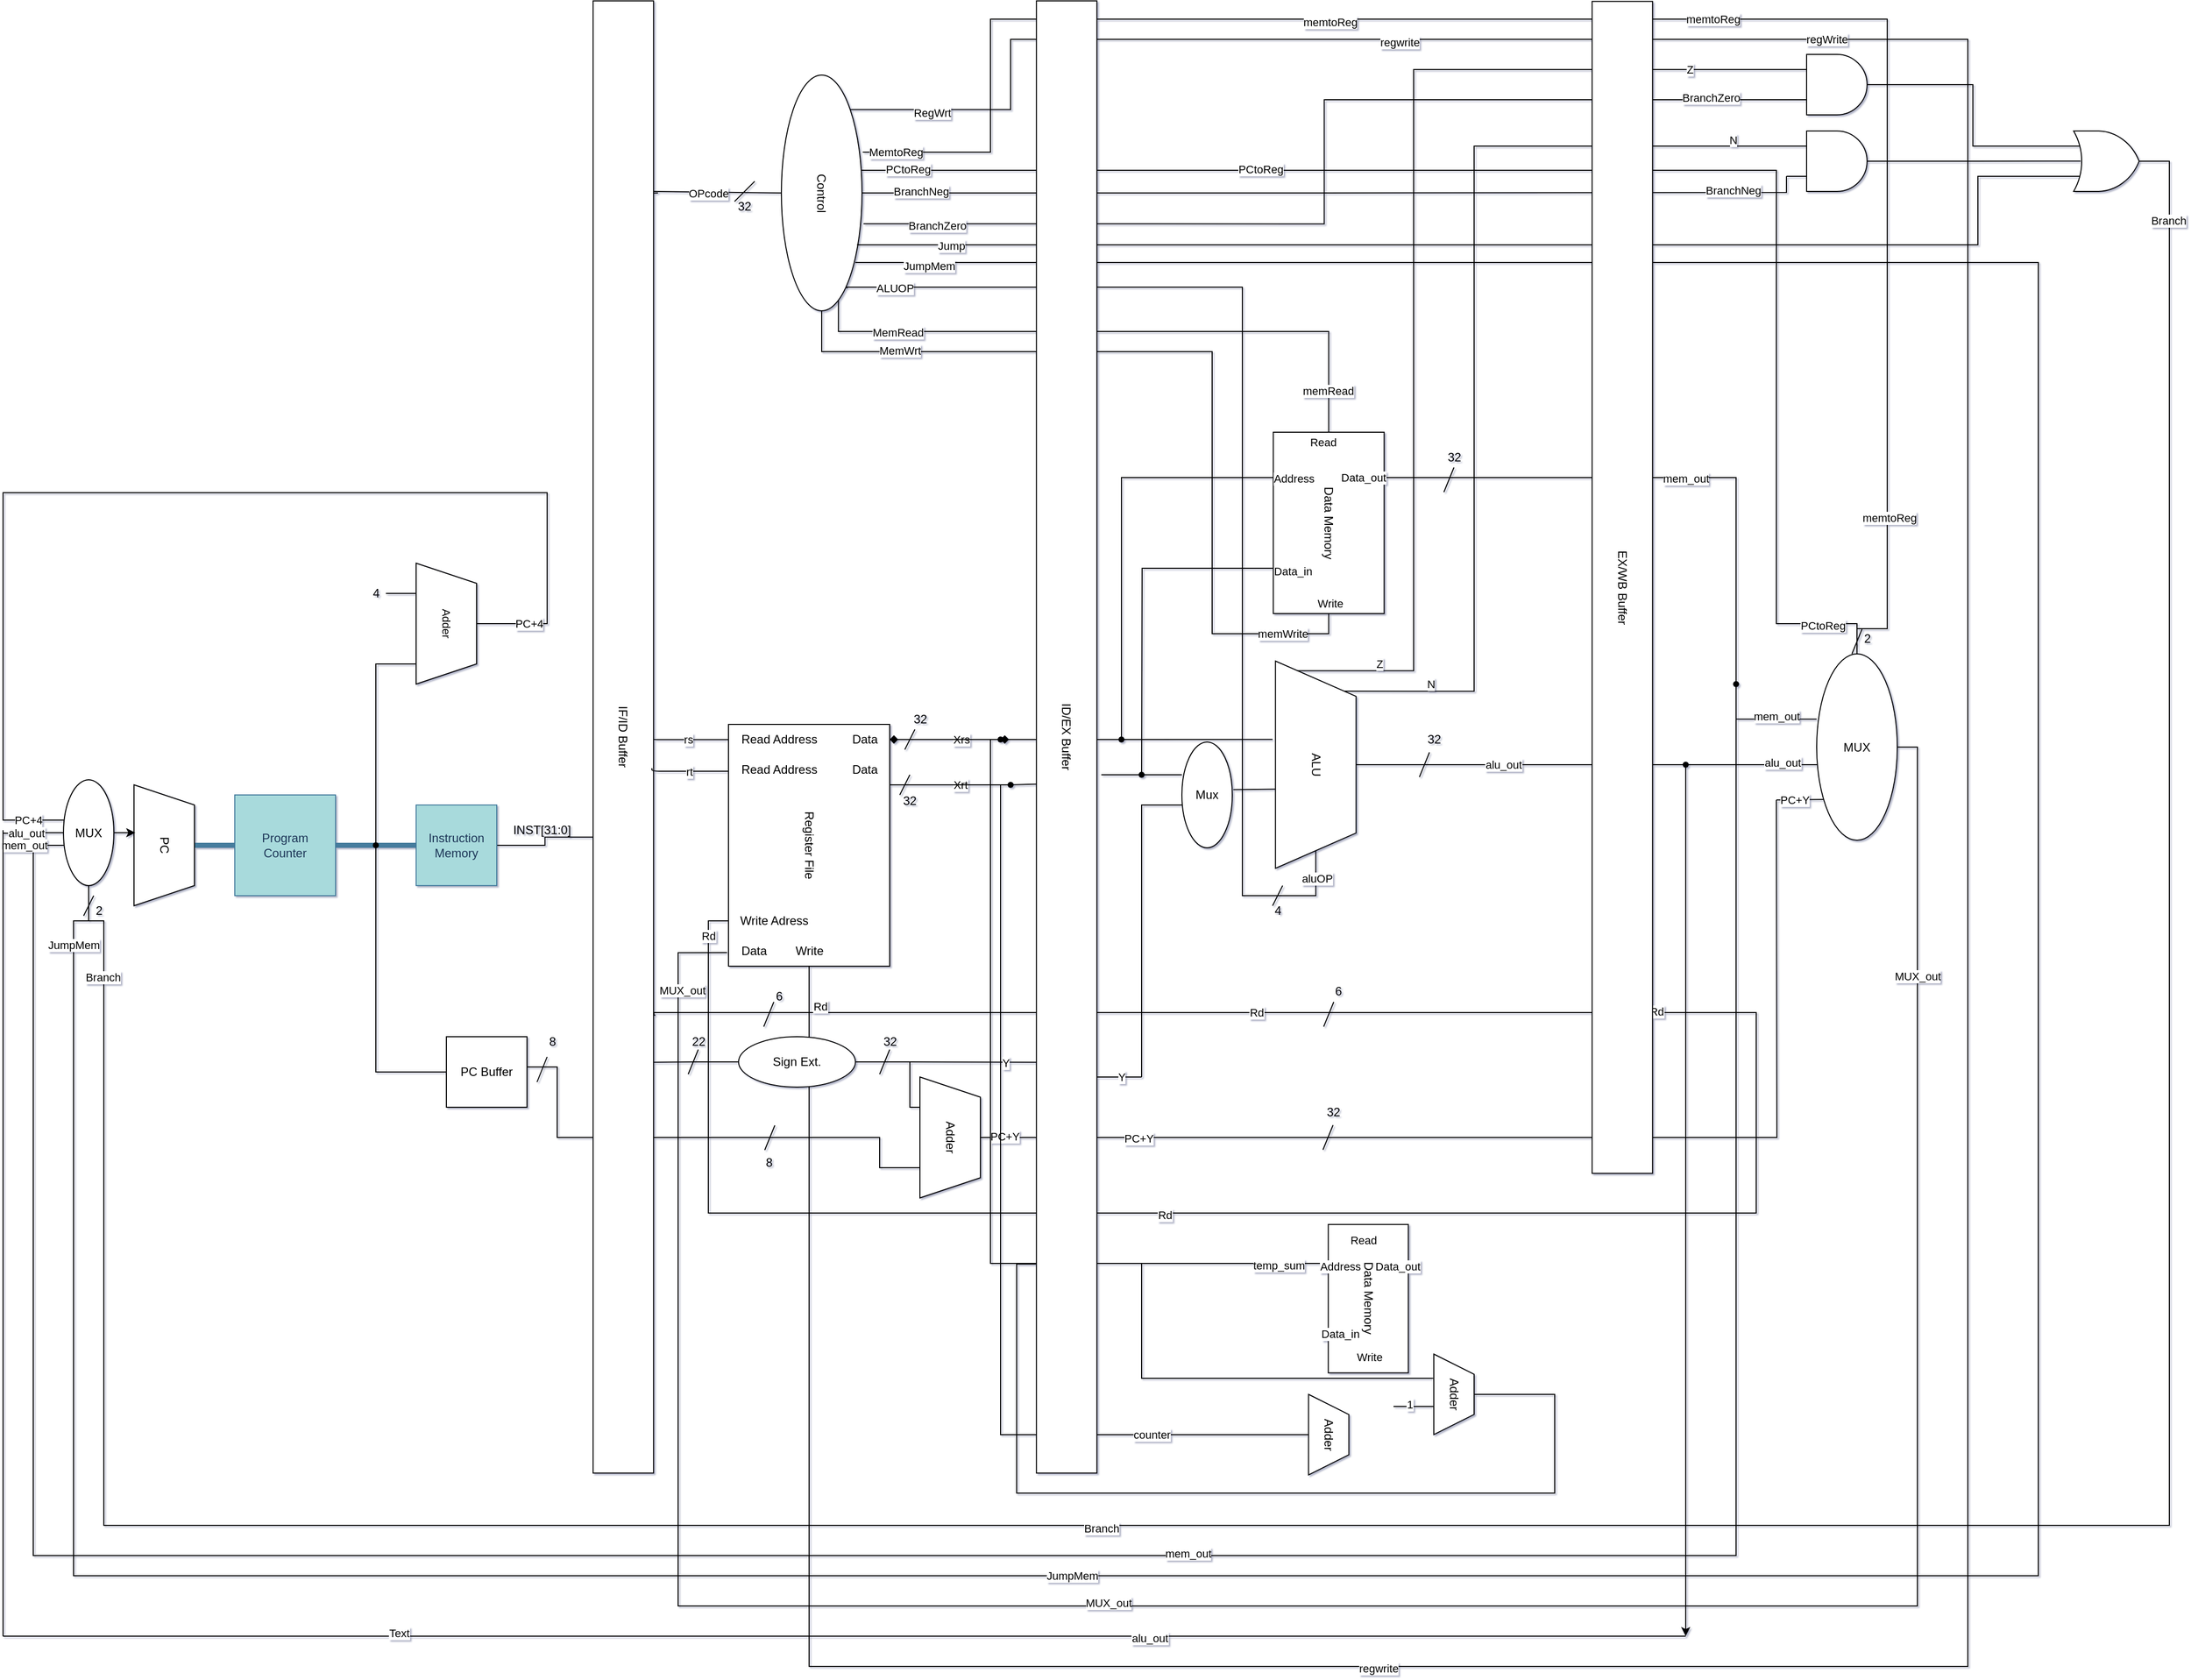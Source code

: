 <mxfile version="21.3.4" type="github" pages="2">
  <diagram name="Page-1" id="1LBmGXks68STnRNsD-n3">
    <mxGraphModel dx="989" dy="543" grid="1" gridSize="10" guides="1" tooltips="1" connect="1" arrows="1" fold="1" page="1" pageScale="1" pageWidth="2500" pageHeight="2500" background="none" math="0" shadow="1">
      <root>
        <mxCell id="0" />
        <mxCell id="1" parent="0" />
        <mxCell id="57" value="Data Memory" style="rounded=0;whiteSpace=wrap;html=1;rotation=90;" parent="1" vertex="1">
          <mxGeometry x="1305.71" y="730" width="180" height="110" as="geometry" />
        </mxCell>
        <mxCell id="84" style="edgeStyle=orthogonalEdgeStyle;rounded=0;html=1;exitX=0.75;exitY=1;exitDx=0;exitDy=0;startArrow=none;startFill=0;endArrow=none;endFill=0;" parent="1" source="57" edge="1">
          <mxGeometry relative="1" as="geometry">
            <mxPoint x="1210.0" y="1035" as="targetPoint" />
          </mxGeometry>
        </mxCell>
        <mxCell id="88" value="Data_in" style="edgeLabel;html=1;align=center;verticalAlign=middle;resizable=0;points=[];" parent="84" vertex="1" connectable="0">
          <mxGeometry x="-0.914" y="2" relative="1" as="geometry">
            <mxPoint x="34" y="1" as="offset" />
          </mxGeometry>
        </mxCell>
        <mxCell id="81" style="edgeStyle=orthogonalEdgeStyle;rounded=0;html=1;exitX=0.25;exitY=1;exitDx=0;exitDy=0;startArrow=none;startFill=0;endArrow=none;endFill=0;entryX=0.524;entryY=0.321;entryDx=0;entryDy=0;entryPerimeter=0;" parent="1" source="57" target="82" edge="1">
          <mxGeometry relative="1" as="geometry">
            <mxPoint x="1190" y="995" as="targetPoint" />
          </mxGeometry>
        </mxCell>
        <mxCell id="83" value="Address" style="edgeLabel;html=1;align=center;verticalAlign=middle;resizable=0;points=[];" parent="81" vertex="1" connectable="0">
          <mxGeometry x="-0.843" y="1" relative="1" as="geometry">
            <mxPoint x="52" as="offset" />
          </mxGeometry>
        </mxCell>
        <mxCell id="78" style="edgeStyle=orthogonalEdgeStyle;rounded=0;html=1;exitX=0;exitY=0.5;exitDx=0;exitDy=0;entryX=0.952;entryY=0.292;entryDx=0;entryDy=0;entryPerimeter=0;startArrow=none;startFill=0;endArrow=none;endFill=0;" parent="1" source="57" target="38" edge="1">
          <mxGeometry relative="1" as="geometry">
            <Array as="points">
              <mxPoint x="1396" y="595" />
              <mxPoint x="909" y="595" />
            </Array>
          </mxGeometry>
        </mxCell>
        <mxCell id="79" value="MemRead" style="edgeLabel;html=1;align=center;verticalAlign=middle;resizable=0;points=[];" parent="78" vertex="1" connectable="0">
          <mxGeometry x="0.706" y="1" relative="1" as="geometry">
            <mxPoint as="offset" />
          </mxGeometry>
        </mxCell>
        <mxCell id="80" value="Read" style="edgeLabel;html=1;align=center;verticalAlign=middle;resizable=0;points=[];" parent="78" vertex="1" connectable="0">
          <mxGeometry x="-0.886" y="1" relative="1" as="geometry">
            <mxPoint x="-5" y="45" as="offset" />
          </mxGeometry>
        </mxCell>
        <mxCell id="OCQVSBN5SGutQGx8U0tS-228" value="memRead" style="edgeLabel;html=1;align=center;verticalAlign=middle;resizable=0;points=[];" vertex="1" connectable="0" parent="78">
          <mxGeometry x="-0.865" y="1" relative="1" as="geometry">
            <mxPoint as="offset" />
          </mxGeometry>
        </mxCell>
        <mxCell id="68" style="edgeStyle=orthogonalEdgeStyle;rounded=0;html=1;entryX=1;entryY=0.5;entryDx=0;entryDy=0;startArrow=none;startFill=0;endArrow=none;endFill=0;" parent="1" source="57" target="38" edge="1">
          <mxGeometry relative="1" as="geometry">
            <Array as="points">
              <mxPoint x="1396" y="895" />
              <mxPoint x="1280" y="895" />
              <mxPoint x="1280" y="615" />
              <mxPoint x="892" y="615" />
            </Array>
          </mxGeometry>
        </mxCell>
        <mxCell id="70" value="Write" style="edgeLabel;html=1;align=center;verticalAlign=middle;resizable=0;points=[];" parent="68" vertex="1" connectable="0">
          <mxGeometry x="-0.772" y="-3" relative="1" as="geometry">
            <mxPoint x="77" y="-27" as="offset" />
          </mxGeometry>
        </mxCell>
        <mxCell id="71" value="MemWrt" style="edgeLabel;html=1;align=center;verticalAlign=middle;resizable=0;points=[];" parent="68" vertex="1" connectable="0">
          <mxGeometry x="0.681" y="-1" relative="1" as="geometry">
            <mxPoint x="-17" as="offset" />
          </mxGeometry>
        </mxCell>
        <mxCell id="OCQVSBN5SGutQGx8U0tS-229" value="memWrite" style="edgeLabel;html=1;align=center;verticalAlign=middle;resizable=0;points=[];" vertex="1" connectable="0" parent="68">
          <mxGeometry x="-0.922" relative="1" as="geometry">
            <mxPoint x="-33" as="offset" />
          </mxGeometry>
        </mxCell>
        <mxCell id="4rD02qfj6Y5dj7e5C-z5-5" style="edgeStyle=orthogonalEdgeStyle;shape=connector;rounded=0;orthogonalLoop=1;jettySize=auto;html=1;entryX=0;entryY=0.5;entryDx=0;entryDy=0;labelBackgroundColor=none;strokeColor=#457B9D;strokeWidth=5;fontFamily=Helvetica;fontSize=11;fontColor=default;endArrow=none;endFill=0;targetPerimeterSpacing=0;" parent="1" source="4rD02qfj6Y5dj7e5C-z5-1" target="4rD02qfj6Y5dj7e5C-z5-4" edge="1">
          <mxGeometry relative="1" as="geometry" />
        </mxCell>
        <mxCell id="4rD02qfj6Y5dj7e5C-z5-1" value="Program&lt;br&gt;Counter" style="whiteSpace=wrap;html=1;aspect=fixed;labelBackgroundColor=none;fillColor=#A8DADC;strokeColor=#457B9D;fontColor=#1D3557;rounded=0;" parent="1" vertex="1">
          <mxGeometry x="310" y="1055" width="100" height="100" as="geometry" />
        </mxCell>
        <mxCell id="9" style="edgeStyle=orthogonalEdgeStyle;rounded=0;html=1;entryX=0.568;entryY=0.983;entryDx=0;entryDy=0;entryPerimeter=0;endArrow=none;endFill=0;" parent="1" source="4rD02qfj6Y5dj7e5C-z5-4" target="4" edge="1">
          <mxGeometry relative="1" as="geometry" />
        </mxCell>
        <mxCell id="4rD02qfj6Y5dj7e5C-z5-4" value="Instruction Memory" style="whiteSpace=wrap;html=1;aspect=fixed;labelBackgroundColor=none;fillColor=#A8DADC;strokeColor=#457B9D;fontColor=#1D3557;rounded=0;" parent="1" vertex="1">
          <mxGeometry x="490" y="1065" width="80" height="80" as="geometry" />
        </mxCell>
        <mxCell id="pCCQuz5BeW-1cVfvKqTz-3" style="edgeStyle=orthogonalEdgeStyle;shape=connector;rounded=0;orthogonalLoop=1;jettySize=auto;html=1;labelBackgroundColor=none;strokeColor=#457B9D;strokeWidth=5;fontFamily=Helvetica;fontSize=11;fontColor=default;endArrow=none;endFill=0;targetPerimeterSpacing=0;" parent="1" source="pCCQuz5BeW-1cVfvKqTz-1" target="4rD02qfj6Y5dj7e5C-z5-1" edge="1">
          <mxGeometry relative="1" as="geometry" />
        </mxCell>
        <mxCell id="172" style="edgeStyle=orthogonalEdgeStyle;rounded=0;html=1;entryX=0.795;entryY=0.083;entryDx=0;entryDy=0;entryPerimeter=0;startArrow=none;startFill=0;endArrow=none;endFill=0;" parent="1" target="38" edge="1">
          <mxGeometry relative="1" as="geometry">
            <Array as="points">
              <mxPoint x="165" y="1180" />
              <mxPoint x="150" y="1180" />
              <mxPoint x="150" y="1830" />
              <mxPoint x="2100" y="1830" />
              <mxPoint x="2100" y="527" />
            </Array>
            <mxPoint x="165" y="1160" as="sourcePoint" />
          </mxGeometry>
        </mxCell>
        <mxCell id="173" value="JumpMem" style="edgeLabel;html=1;align=center;verticalAlign=middle;resizable=0;points=[];" parent="172" vertex="1" connectable="0">
          <mxGeometry x="0.972" y="3" relative="1" as="geometry">
            <mxPoint x="1" as="offset" />
          </mxGeometry>
        </mxCell>
        <mxCell id="OCQVSBN5SGutQGx8U0tS-253" value="JumpMem" style="edgeLabel;html=1;align=center;verticalAlign=middle;resizable=0;points=[];" vertex="1" connectable="0" parent="172">
          <mxGeometry x="-0.977" relative="1" as="geometry">
            <mxPoint as="offset" />
          </mxGeometry>
        </mxCell>
        <mxCell id="OCQVSBN5SGutQGx8U0tS-260" value="JumpMem" style="edgeLabel;html=1;align=center;verticalAlign=middle;resizable=0;points=[];" vertex="1" connectable="0" parent="172">
          <mxGeometry x="-0.344" relative="1" as="geometry">
            <mxPoint x="-1" as="offset" />
          </mxGeometry>
        </mxCell>
        <mxCell id="200" style="edgeStyle=orthogonalEdgeStyle;rounded=0;html=1;exitX=0.5;exitY=1;exitDx=0;exitDy=0;entryX=1;entryY=0.5;entryDx=0;entryDy=0;entryPerimeter=0;startArrow=none;startFill=0;endArrow=none;endFill=0;" parent="1" source="OCQVSBN5SGutQGx8U0tS-206" target="174" edge="1">
          <mxGeometry relative="1" as="geometry">
            <Array as="points">
              <mxPoint x="165" y="1180" />
              <mxPoint x="180" y="1180" />
              <mxPoint x="180" y="1780" />
              <mxPoint x="2230" y="1780" />
              <mxPoint x="2230" y="426" />
            </Array>
          </mxGeometry>
        </mxCell>
        <mxCell id="OCQVSBN5SGutQGx8U0tS-235" value="Branch" style="edgeLabel;html=1;align=center;verticalAlign=middle;resizable=0;points=[];" vertex="1" connectable="0" parent="200">
          <mxGeometry x="0.966" y="1" relative="1" as="geometry">
            <mxPoint as="offset" />
          </mxGeometry>
        </mxCell>
        <mxCell id="OCQVSBN5SGutQGx8U0tS-255" value="Branch" style="edgeLabel;html=1;align=center;verticalAlign=middle;resizable=0;points=[];" vertex="1" connectable="0" parent="200">
          <mxGeometry x="-0.948" y="-1" relative="1" as="geometry">
            <mxPoint as="offset" />
          </mxGeometry>
        </mxCell>
        <mxCell id="OCQVSBN5SGutQGx8U0tS-262" value="Branch" style="edgeLabel;html=1;align=center;verticalAlign=middle;resizable=0;points=[];" vertex="1" connectable="0" parent="200">
          <mxGeometry x="-0.193" y="-3" relative="1" as="geometry">
            <mxPoint as="offset" />
          </mxGeometry>
        </mxCell>
        <mxCell id="pCCQuz5BeW-1cVfvKqTz-1" value="PC" style="shape=trapezoid;perimeter=trapezoidPerimeter;whiteSpace=wrap;html=1;fixedSize=1;rotation=90;" parent="1" vertex="1">
          <mxGeometry x="180" y="1075" width="120" height="60" as="geometry" />
        </mxCell>
        <mxCell id="8" style="edgeStyle=orthogonalEdgeStyle;rounded=0;html=1;endArrow=none;endFill=0;" parent="1" source="pCCQuz5BeW-1cVfvKqTz-4" edge="1">
          <mxGeometry relative="1" as="geometry">
            <mxPoint x="450" y="1105" as="targetPoint" />
            <Array as="points">
              <mxPoint x="520" y="925" />
              <mxPoint x="450" y="925" />
            </Array>
          </mxGeometry>
        </mxCell>
        <mxCell id="pCCQuz5BeW-1cVfvKqTz-4" value="Adder" style="shape=trapezoid;perimeter=trapezoidPerimeter;whiteSpace=wrap;html=1;fixedSize=1;fontFamily=Helvetica;fontSize=11;fontColor=default;rotation=90;" parent="1" vertex="1">
          <mxGeometry x="460" y="855" width="120" height="60" as="geometry" />
        </mxCell>
        <mxCell id="10" style="edgeStyle=orthogonalEdgeStyle;rounded=0;html=1;endArrow=none;endFill=0;" parent="1" source="pCCQuz5BeW-1cVfvKqTz-4" edge="1">
          <mxGeometry relative="1" as="geometry">
            <Array as="points">
              <mxPoint x="620" y="885" />
              <mxPoint x="620" y="755" />
              <mxPoint x="80" y="755" />
              <mxPoint x="80" y="1080" />
            </Array>
            <mxPoint x="150" y="1080" as="targetPoint" />
          </mxGeometry>
        </mxCell>
        <mxCell id="OCQVSBN5SGutQGx8U0tS-247" value="PC+4" style="edgeLabel;html=1;align=center;verticalAlign=middle;resizable=0;points=[];" vertex="1" connectable="0" parent="10">
          <mxGeometry x="-0.909" y="-1" relative="1" as="geometry">
            <mxPoint y="-1" as="offset" />
          </mxGeometry>
        </mxCell>
        <mxCell id="OCQVSBN5SGutQGx8U0tS-248" value="PC+4" style="edgeLabel;html=1;align=center;verticalAlign=middle;resizable=0;points=[];" vertex="1" connectable="0" parent="10">
          <mxGeometry x="0.921" relative="1" as="geometry">
            <mxPoint as="offset" />
          </mxGeometry>
        </mxCell>
        <mxCell id="90" style="edgeStyle=orthogonalEdgeStyle;rounded=0;html=1;exitX=1;exitY=0.5;exitDx=0;exitDy=0;entryX=0.905;entryY=0.188;entryDx=0;entryDy=0;startArrow=none;startFill=0;endArrow=none;endFill=0;entryPerimeter=0;" parent="1" source="sroX9kUymbMSvhH6OQYM-15" target="38" edge="1">
          <mxGeometry relative="1" as="geometry">
            <Array as="points">
              <mxPoint x="1383" y="1155" />
              <mxPoint x="1310" y="1155" />
              <mxPoint x="1310" y="551" />
            </Array>
          </mxGeometry>
        </mxCell>
        <mxCell id="92" value="ALUOP" style="edgeLabel;html=1;align=center;verticalAlign=middle;resizable=0;points=[];" parent="90" vertex="1" connectable="0">
          <mxGeometry x="0.913" y="1" relative="1" as="geometry">
            <mxPoint as="offset" />
          </mxGeometry>
        </mxCell>
        <mxCell id="OCQVSBN5SGutQGx8U0tS-230" value="aluOP" style="edgeLabel;html=1;align=center;verticalAlign=middle;resizable=0;points=[];" vertex="1" connectable="0" parent="90">
          <mxGeometry x="-0.952" y="1" relative="1" as="geometry">
            <mxPoint as="offset" />
          </mxGeometry>
        </mxCell>
        <mxCell id="sroX9kUymbMSvhH6OQYM-15" value="ALU" style="shape=trapezoid;perimeter=trapezoidPerimeter;whiteSpace=wrap;html=1;fixedSize=1;rotation=90;size=35;" parent="1" vertex="1">
          <mxGeometry x="1280" y="985" width="205.71" height="80" as="geometry" />
        </mxCell>
        <mxCell id="25" value="Register File" style="rounded=0;whiteSpace=wrap;html=1;rotation=90;" parent="1" vertex="1">
          <mxGeometry x="760" y="1025" width="240" height="160" as="geometry" />
        </mxCell>
        <mxCell id="26" value="Read Address" style="text;html=1;align=center;verticalAlign=middle;resizable=0;points=[];autosize=1;strokeColor=none;fillColor=none;" parent="1" vertex="1">
          <mxGeometry x="800" y="985" width="100" height="30" as="geometry" />
        </mxCell>
        <mxCell id="27" value="Read Address" style="text;html=1;align=center;verticalAlign=middle;resizable=0;points=[];autosize=1;strokeColor=none;fillColor=none;" parent="1" vertex="1">
          <mxGeometry x="800" y="1015" width="100" height="30" as="geometry" />
        </mxCell>
        <mxCell id="31" value="Data" style="text;html=1;align=center;verticalAlign=middle;resizable=0;points=[];autosize=1;strokeColor=none;fillColor=none;" parent="1" vertex="1">
          <mxGeometry x="800" y="1195" width="50" height="30" as="geometry" />
        </mxCell>
        <mxCell id="144" style="edgeStyle=orthogonalEdgeStyle;rounded=0;html=1;startArrow=none;startFill=0;endArrow=none;endFill=0;entryX=0.689;entryY=-0.03;entryDx=0;entryDy=0;entryPerimeter=0;" parent="1" source="32" target="4" edge="1">
          <mxGeometry relative="1" as="geometry">
            <mxPoint x="1160" y="1465" as="targetPoint" />
            <Array as="points">
              <mxPoint x="780" y="1180" />
              <mxPoint x="780" y="1470" />
              <mxPoint x="1820" y="1470" />
              <mxPoint x="1820" y="1271" />
              <mxPoint x="726" y="1271" />
              <mxPoint x="726" y="1274" />
            </Array>
          </mxGeometry>
        </mxCell>
        <mxCell id="145" value="Rd" style="edgeLabel;html=1;align=center;verticalAlign=middle;resizable=0;points=[];" parent="144" vertex="1" connectable="0">
          <mxGeometry x="0.873" y="2" relative="1" as="geometry">
            <mxPoint x="1" y="-8" as="offset" />
          </mxGeometry>
        </mxCell>
        <mxCell id="OCQVSBN5SGutQGx8U0tS-237" value="Rd" style="edgeLabel;html=1;align=center;verticalAlign=middle;resizable=0;points=[];" vertex="1" connectable="0" parent="144">
          <mxGeometry x="0.545" relative="1" as="geometry">
            <mxPoint as="offset" />
          </mxGeometry>
        </mxCell>
        <mxCell id="OCQVSBN5SGutQGx8U0tS-239" value="Rd" style="edgeLabel;html=1;align=center;verticalAlign=middle;resizable=0;points=[];" vertex="1" connectable="0" parent="144">
          <mxGeometry x="0.245" y="-1" relative="1" as="geometry">
            <mxPoint as="offset" />
          </mxGeometry>
        </mxCell>
        <mxCell id="OCQVSBN5SGutQGx8U0tS-240" value="Rd" style="edgeLabel;html=1;align=center;verticalAlign=middle;resizable=0;points=[];" vertex="1" connectable="0" parent="144">
          <mxGeometry x="-0.974" relative="1" as="geometry">
            <mxPoint as="offset" />
          </mxGeometry>
        </mxCell>
        <mxCell id="OCQVSBN5SGutQGx8U0tS-263" value="Rd" style="edgeLabel;html=1;align=center;verticalAlign=middle;resizable=0;points=[];" vertex="1" connectable="0" parent="144">
          <mxGeometry x="-0.424" y="-2" relative="1" as="geometry">
            <mxPoint as="offset" />
          </mxGeometry>
        </mxCell>
        <mxCell id="32" value="Write Adress" style="text;html=1;align=center;verticalAlign=middle;resizable=0;points=[];autosize=1;strokeColor=none;fillColor=none;" parent="1" vertex="1">
          <mxGeometry x="800" y="1165" width="90" height="30" as="geometry" />
        </mxCell>
        <mxCell id="198" style="edgeStyle=orthogonalEdgeStyle;rounded=0;html=1;startArrow=none;startFill=0;endArrow=none;endFill=0;entryX=0;entryY=0;entryDx=0;entryDy=0;" parent="1" source="33" target="38" edge="1">
          <mxGeometry relative="1" as="geometry">
            <mxPoint x="2119.2" y="505" as="targetPoint" />
            <Array as="points">
              <mxPoint x="880" y="1920" />
              <mxPoint x="2030" y="1920" />
              <mxPoint x="2030" y="305" />
              <mxPoint x="1080" y="305" />
              <mxPoint x="1080" y="375" />
            </Array>
          </mxGeometry>
        </mxCell>
        <mxCell id="199" value="RegWrt" style="edgeLabel;html=1;align=center;verticalAlign=middle;resizable=0;points=[];" parent="198" vertex="1" connectable="0">
          <mxGeometry x="0.965" y="3" relative="1" as="geometry">
            <mxPoint as="offset" />
          </mxGeometry>
        </mxCell>
        <mxCell id="OCQVSBN5SGutQGx8U0tS-218" value="regwrite" style="edgeLabel;html=1;align=center;verticalAlign=middle;resizable=0;points=[];" vertex="1" connectable="0" parent="198">
          <mxGeometry x="-0.457" y="-2" relative="1" as="geometry">
            <mxPoint as="offset" />
          </mxGeometry>
        </mxCell>
        <mxCell id="OCQVSBN5SGutQGx8U0tS-219" value="regwrite" style="edgeLabel;html=1;align=center;verticalAlign=middle;resizable=0;points=[];" vertex="1" connectable="0" parent="198">
          <mxGeometry x="0.735" y="3" relative="1" as="geometry">
            <mxPoint as="offset" />
          </mxGeometry>
        </mxCell>
        <mxCell id="OCQVSBN5SGutQGx8U0tS-222" value="regWrite" style="edgeLabel;html=1;align=center;verticalAlign=middle;resizable=0;points=[];" vertex="1" connectable="0" parent="198">
          <mxGeometry x="0.552" relative="1" as="geometry">
            <mxPoint as="offset" />
          </mxGeometry>
        </mxCell>
        <mxCell id="33" value="Write" style="text;html=1;align=center;verticalAlign=middle;resizable=0;points=[];autosize=1;strokeColor=none;fillColor=none;" parent="1" vertex="1">
          <mxGeometry x="855" y="1195" width="50" height="30" as="geometry" />
        </mxCell>
        <mxCell id="44" style="edgeStyle=orthogonalEdgeStyle;rounded=0;html=1;endArrow=none;endFill=0;startArrow=diamond;startFill=1;entryX=0.378;entryY=1.036;entryDx=0;entryDy=0;entryPerimeter=0;" parent="1" source="OCQVSBN5SGutQGx8U0tS-279" target="sroX9kUymbMSvhH6OQYM-15" edge="1">
          <mxGeometry relative="1" as="geometry">
            <mxPoint x="1106" y="1000" as="targetPoint" />
          </mxGeometry>
        </mxCell>
        <mxCell id="45" value="Xrs" style="edgeLabel;html=1;align=center;verticalAlign=middle;resizable=0;points=[];" parent="44" vertex="1" connectable="0">
          <mxGeometry x="0.218" relative="1" as="geometry">
            <mxPoint x="-204" as="offset" />
          </mxGeometry>
        </mxCell>
        <mxCell id="34" value="Data&lt;br&gt;" style="text;html=1;align=center;verticalAlign=middle;resizable=0;points=[];autosize=1;strokeColor=none;fillColor=none;" parent="1" vertex="1">
          <mxGeometry x="910" y="985" width="50" height="30" as="geometry" />
        </mxCell>
        <mxCell id="35" value="Data&lt;br&gt;" style="text;html=1;align=center;verticalAlign=middle;resizable=0;points=[];autosize=1;strokeColor=none;fillColor=none;" parent="1" vertex="1">
          <mxGeometry x="910" y="1015" width="50" height="30" as="geometry" />
        </mxCell>
        <mxCell id="40" style="edgeStyle=orthogonalEdgeStyle;rounded=0;html=1;entryX=0.048;entryY=0.01;entryDx=0;entryDy=0;entryPerimeter=0;endArrow=none;endFill=0;" parent="1" target="4" edge="1">
          <mxGeometry relative="1" as="geometry">
            <mxPoint x="730" y="457.5" as="sourcePoint" />
            <Array as="points" />
          </mxGeometry>
        </mxCell>
        <mxCell id="187" style="edgeStyle=orthogonalEdgeStyle;rounded=0;html=1;exitX=0.5;exitY=0;exitDx=0;exitDy=0;entryX=0;entryY=0.75;entryDx=0;entryDy=0;entryPerimeter=0;startArrow=none;startFill=0;endArrow=none;endFill=0;" parent="1" source="38" target="158" edge="1">
          <mxGeometry relative="1" as="geometry">
            <Array as="points">
              <mxPoint x="1391" y="457" />
              <mxPoint x="1850" y="457" />
            </Array>
          </mxGeometry>
        </mxCell>
        <mxCell id="188" value="BranchNeg" style="edgeLabel;html=1;align=center;verticalAlign=middle;resizable=0;points=[];" parent="187" vertex="1" connectable="0">
          <mxGeometry x="0.851" y="2" relative="1" as="geometry">
            <mxPoint as="offset" />
          </mxGeometry>
        </mxCell>
        <mxCell id="189" value="BranchNeg" style="edgeLabel;html=1;align=center;verticalAlign=middle;resizable=0;points=[];" parent="187" vertex="1" connectable="0">
          <mxGeometry x="-0.875" y="2" relative="1" as="geometry">
            <mxPoint as="offset" />
          </mxGeometry>
        </mxCell>
        <mxCell id="38" value="Control" style="ellipse;whiteSpace=wrap;html=1;rotation=90;" parent="1" vertex="1">
          <mxGeometry x="775.5" y="417.5" width="234" height="80" as="geometry" />
        </mxCell>
        <mxCell id="sroX9kUymbMSvhH6OQYM-38" value="rs" style="endArrow=none;html=1;entryX=0.004;entryY=0.503;entryDx=0;entryDy=0;entryPerimeter=0;exitX=0.5;exitY=0;exitDx=0;exitDy=0;edgeStyle=orthogonalEdgeStyle;" parent="1" source="4" target="26" edge="1">
          <mxGeometry width="50" height="50" relative="1" as="geometry">
            <mxPoint x="730" y="1000" as="sourcePoint" />
            <mxPoint x="810" y="925" as="targetPoint" />
            <Array as="points">
              <mxPoint x="724" y="998" />
              <mxPoint x="724" y="1000" />
            </Array>
          </mxGeometry>
        </mxCell>
        <mxCell id="sroX9kUymbMSvhH6OQYM-41" value="INST[31:0]" style="text;html=1;strokeColor=none;fillColor=none;align=center;verticalAlign=middle;whiteSpace=wrap;rounded=0;" parent="1" vertex="1">
          <mxGeometry x="580" y="1075" width="70" height="30" as="geometry" />
        </mxCell>
        <mxCell id="99" style="edgeStyle=orthogonalEdgeStyle;rounded=0;html=1;entryX=0;entryY=0.5;entryDx=0;entryDy=0;startArrow=none;startFill=0;endArrow=none;endFill=0;" parent="1" source="52" target="98" edge="1">
          <mxGeometry relative="1" as="geometry">
            <Array as="points">
              <mxPoint x="450" y="1330" />
            </Array>
          </mxGeometry>
        </mxCell>
        <mxCell id="52" value="" style="shape=waypoint;sketch=0;size=6;pointerEvents=1;points=[];fillColor=none;resizable=0;rotatable=0;perimeter=centerPerimeter;snapToPoint=1;" parent="1" vertex="1">
          <mxGeometry x="440" y="1095" width="20" height="20" as="geometry" />
        </mxCell>
        <mxCell id="54" value="" style="edgeStyle=none;orthogonalLoop=1;jettySize=auto;html=1;rounded=0;startArrow=none;startFill=0;endArrow=none;endFill=0;" parent="1" edge="1">
          <mxGeometry width="100" relative="1" as="geometry">
            <mxPoint x="460" y="855" as="sourcePoint" />
            <mxPoint x="490" y="855" as="targetPoint" />
            <Array as="points" />
          </mxGeometry>
        </mxCell>
        <mxCell id="55" value="4" style="text;html=1;align=center;verticalAlign=middle;resizable=0;points=[];autosize=1;strokeColor=none;fillColor=none;" parent="1" vertex="1">
          <mxGeometry x="435" y="840" width="30" height="30" as="geometry" />
        </mxCell>
        <mxCell id="sroX9kUymbMSvhH6OQYM-63" value="Mux" style="ellipse;whiteSpace=wrap;html=1;fontSize=12;" parent="1" vertex="1">
          <mxGeometry x="1250" y="1002.5" width="50" height="105" as="geometry" />
        </mxCell>
        <mxCell id="sroX9kUymbMSvhH6OQYM-64" value="" style="endArrow=none;html=1;fontSize=12;entryX=0.532;entryY=0.983;entryDx=0;entryDy=0;entryPerimeter=0;" parent="1" edge="1" target="41" source="OCQVSBN5SGutQGx8U0tS-301">
          <mxGeometry width="50" height="50" relative="1" as="geometry">
            <mxPoint x="960" y="1045" as="sourcePoint" />
            <mxPoint x="1100" y="1045" as="targetPoint" />
          </mxGeometry>
        </mxCell>
        <mxCell id="OCQVSBN5SGutQGx8U0tS-227" value="Xrt" style="edgeLabel;html=1;align=center;verticalAlign=middle;resizable=0;points=[];" vertex="1" connectable="0" parent="sroX9kUymbMSvhH6OQYM-64">
          <mxGeometry x="0.282" y="-1" relative="1" as="geometry">
            <mxPoint x="-67" y="-1" as="offset" />
          </mxGeometry>
        </mxCell>
        <mxCell id="sroX9kUymbMSvhH6OQYM-66" value="" style="group" parent="1" connectable="0" vertex="1">
          <mxGeometry x="950" y="1046" width="60" height="30" as="geometry" />
        </mxCell>
        <mxCell id="sroX9kUymbMSvhH6OQYM-68" value="32" style="text;html=1;strokeColor=none;fillColor=none;align=center;verticalAlign=middle;whiteSpace=wrap;rounded=0;fontSize=12;" parent="sroX9kUymbMSvhH6OQYM-66" vertex="1">
          <mxGeometry width="60" height="30" as="geometry" />
        </mxCell>
        <mxCell id="sroX9kUymbMSvhH6OQYM-69" value="" style="endArrow=none;html=1;fontSize=12;startArrow=none;" parent="1" source="86" edge="1">
          <mxGeometry width="50" height="50" relative="1" as="geometry">
            <mxPoint x="1170" y="1035" as="sourcePoint" />
            <mxPoint x="1250" y="1035" as="targetPoint" />
          </mxGeometry>
        </mxCell>
        <mxCell id="sroX9kUymbMSvhH6OQYM-70" value="" style="endArrow=none;html=1;fontSize=12;" parent="1" edge="1">
          <mxGeometry width="50" height="50" relative="1" as="geometry">
            <mxPoint x="1160" y="1335" as="sourcePoint" />
            <mxPoint x="1210" y="1335" as="targetPoint" />
          </mxGeometry>
        </mxCell>
        <mxCell id="OCQVSBN5SGutQGx8U0tS-211" value="Y" style="edgeLabel;html=1;align=center;verticalAlign=middle;resizable=0;points=[];" vertex="1" connectable="0" parent="sroX9kUymbMSvhH6OQYM-70">
          <mxGeometry x="0.206" relative="1" as="geometry">
            <mxPoint as="offset" />
          </mxGeometry>
        </mxCell>
        <mxCell id="sroX9kUymbMSvhH6OQYM-71" value="" style="endArrow=none;html=1;fontSize=12;" parent="1" edge="1">
          <mxGeometry width="50" height="50" relative="1" as="geometry">
            <mxPoint x="1210" y="1335" as="sourcePoint" />
            <mxPoint x="1210" y="1064.456" as="targetPoint" />
          </mxGeometry>
        </mxCell>
        <mxCell id="sroX9kUymbMSvhH6OQYM-72" value="" style="endArrow=none;html=1;fontSize=12;entryX=0;entryY=0.595;entryDx=0;entryDy=0;entryPerimeter=0;" parent="1" target="sroX9kUymbMSvhH6OQYM-63" edge="1">
          <mxGeometry width="50" height="50" relative="1" as="geometry">
            <mxPoint x="1210" y="1065" as="sourcePoint" />
            <mxPoint x="1260" y="1015" as="targetPoint" />
          </mxGeometry>
        </mxCell>
        <mxCell id="sroX9kUymbMSvhH6OQYM-73" value="" style="endArrow=none;html=1;fontSize=12;exitX=1.02;exitY=0.45;exitDx=0;exitDy=0;exitPerimeter=0;entryX=0.618;entryY=1.005;entryDx=0;entryDy=0;entryPerimeter=0;" parent="1" source="sroX9kUymbMSvhH6OQYM-63" target="sroX9kUymbMSvhH6OQYM-15" edge="1">
          <mxGeometry width="50" height="50" relative="1" as="geometry">
            <mxPoint x="1300" y="1065" as="sourcePoint" />
            <mxPoint x="1340" y="1045" as="targetPoint" />
            <Array as="points" />
          </mxGeometry>
        </mxCell>
        <mxCell id="72" value="" style="group" parent="1" connectable="0" vertex="1">
          <mxGeometry x="786" y="456" width="60" height="30" as="geometry" />
        </mxCell>
        <mxCell id="73" value="" style="endArrow=none;html=1;" parent="72" edge="1">
          <mxGeometry width="50" height="50" relative="1" as="geometry">
            <mxPoint x="20" y="10" as="sourcePoint" />
            <mxPoint x="40" y="-10" as="targetPoint" />
            <Array as="points">
              <mxPoint x="30" />
            </Array>
          </mxGeometry>
        </mxCell>
        <mxCell id="74" value="32" style="text;html=1;strokeColor=none;fillColor=none;align=center;verticalAlign=middle;whiteSpace=wrap;rounded=0;fontSize=12;" parent="72" vertex="1">
          <mxGeometry width="60" height="30" as="geometry" />
        </mxCell>
        <mxCell id="82" value="" style="shape=waypoint;sketch=0;size=6;pointerEvents=1;points=[];fillColor=none;resizable=0;rotatable=0;perimeter=centerPerimeter;snapToPoint=1;" parent="1" vertex="1">
          <mxGeometry x="1180" y="990" width="20" height="20" as="geometry" />
        </mxCell>
        <mxCell id="87" value="" style="endArrow=none;html=1;fontSize=12;" parent="1" target="86" edge="1">
          <mxGeometry width="50" height="50" relative="1" as="geometry">
            <mxPoint x="1170" y="1035" as="sourcePoint" />
            <mxPoint x="1250.0" y="1035" as="targetPoint" />
          </mxGeometry>
        </mxCell>
        <mxCell id="86" value="" style="shape=waypoint;sketch=0;size=6;pointerEvents=1;points=[];fillColor=none;resizable=0;rotatable=0;perimeter=centerPerimeter;snapToPoint=1;" parent="1" vertex="1">
          <mxGeometry x="1200" y="1025" width="20" height="20" as="geometry" />
        </mxCell>
        <mxCell id="94" value="" style="endArrow=none;html=1;rounded=0;" parent="1" edge="1">
          <mxGeometry width="50" height="50" relative="1" as="geometry">
            <mxPoint x="970" y="1055" as="sourcePoint" />
            <mxPoint x="980" y="1035" as="targetPoint" />
          </mxGeometry>
        </mxCell>
        <mxCell id="96" value="" style="endArrow=none;html=1;rounded=0;" parent="1" edge="1">
          <mxGeometry width="50" height="50" relative="1" as="geometry">
            <mxPoint x="1340" y="1165" as="sourcePoint" />
            <mxPoint x="1350" y="1145" as="targetPoint" />
          </mxGeometry>
        </mxCell>
        <mxCell id="97" value="4" style="text;html=1;align=center;verticalAlign=middle;resizable=0;points=[];autosize=1;strokeColor=none;fillColor=none;" parent="1" vertex="1">
          <mxGeometry x="1330" y="1155" width="30" height="30" as="geometry" />
        </mxCell>
        <mxCell id="103" style="edgeStyle=orthogonalEdgeStyle;rounded=0;html=1;entryX=0.75;entryY=1;entryDx=0;entryDy=0;startArrow=none;startFill=0;endArrow=none;endFill=0;" parent="1" source="98" target="102" edge="1">
          <mxGeometry relative="1" as="geometry">
            <Array as="points">
              <mxPoint x="630" y="1325" />
              <mxPoint x="630" y="1395" />
              <mxPoint x="950" y="1395" />
              <mxPoint x="950" y="1425" />
            </Array>
          </mxGeometry>
        </mxCell>
        <mxCell id="98" value="PC Buffer" style="whiteSpace=wrap;html=1;" parent="1" vertex="1">
          <mxGeometry x="520" y="1295" width="80" height="70" as="geometry" />
        </mxCell>
        <mxCell id="113" style="edgeStyle=orthogonalEdgeStyle;rounded=0;html=1;exitX=0;exitY=0.5;exitDx=0;exitDy=0;entryX=0.721;entryY=0.021;entryDx=0;entryDy=0;entryPerimeter=0;startArrow=none;startFill=0;endArrow=none;endFill=0;" parent="1" source="101" target="4" edge="1">
          <mxGeometry relative="1" as="geometry" />
        </mxCell>
        <mxCell id="101" value="Sign Ext." style="ellipse;whiteSpace=wrap;html=1;" parent="1" vertex="1">
          <mxGeometry x="810" y="1295" width="116" height="50" as="geometry" />
        </mxCell>
        <mxCell id="118" style="edgeStyle=orthogonalEdgeStyle;rounded=0;html=1;exitX=0.25;exitY=1;exitDx=0;exitDy=0;entryX=1;entryY=0.5;entryDx=0;entryDy=0;startArrow=none;startFill=0;endArrow=none;endFill=0;" parent="1" source="102" target="101" edge="1">
          <mxGeometry relative="1" as="geometry">
            <Array as="points">
              <mxPoint x="980" y="1365" />
              <mxPoint x="980" y="1320" />
            </Array>
          </mxGeometry>
        </mxCell>
        <mxCell id="127" style="edgeStyle=orthogonalEdgeStyle;rounded=0;html=1;exitX=0.5;exitY=0;exitDx=0;exitDy=0;startArrow=none;startFill=0;endArrow=none;endFill=0;" parent="1" source="102" edge="1">
          <mxGeometry relative="1" as="geometry">
            <mxPoint x="1840" y="1060" as="targetPoint" />
          </mxGeometry>
        </mxCell>
        <mxCell id="OCQVSBN5SGutQGx8U0tS-210" value="PC+Y" style="edgeLabel;html=1;align=center;verticalAlign=middle;resizable=0;points=[];" vertex="1" connectable="0" parent="127">
          <mxGeometry x="-0.957" y="1" relative="1" as="geometry">
            <mxPoint as="offset" />
          </mxGeometry>
        </mxCell>
        <mxCell id="OCQVSBN5SGutQGx8U0tS-213" value="PC+Y" style="edgeLabel;html=1;align=center;verticalAlign=middle;resizable=0;points=[];" vertex="1" connectable="0" parent="127">
          <mxGeometry x="-0.721" y="-1" relative="1" as="geometry">
            <mxPoint as="offset" />
          </mxGeometry>
        </mxCell>
        <mxCell id="102" value="Adder" style="shape=trapezoid;perimeter=trapezoidPerimeter;whiteSpace=wrap;html=1;fixedSize=1;rotation=90;" parent="1" vertex="1">
          <mxGeometry x="960" y="1365" width="120" height="60" as="geometry" />
        </mxCell>
        <mxCell id="106" value="" style="endArrow=none;html=1;rounded=0;" parent="1" edge="1">
          <mxGeometry width="50" height="50" relative="1" as="geometry">
            <mxPoint x="610" y="1340" as="sourcePoint" />
            <mxPoint x="620" y="1315" as="targetPoint" />
          </mxGeometry>
        </mxCell>
        <mxCell id="107" value="8" style="text;html=1;align=center;verticalAlign=middle;resizable=0;points=[];autosize=1;strokeColor=none;fillColor=none;" parent="1" vertex="1">
          <mxGeometry x="610" y="1285" width="30" height="30" as="geometry" />
        </mxCell>
        <mxCell id="108" value="" style="endArrow=none;html=1;rounded=0;" parent="1" edge="1">
          <mxGeometry width="50" height="50" relative="1" as="geometry">
            <mxPoint x="836" y="1407.5" as="sourcePoint" />
            <mxPoint x="846" y="1383" as="targetPoint" />
          </mxGeometry>
        </mxCell>
        <mxCell id="109" value="8" style="text;html=1;align=center;verticalAlign=middle;resizable=0;points=[];autosize=1;strokeColor=none;fillColor=none;" parent="1" vertex="1">
          <mxGeometry x="825" y="1405" width="30" height="30" as="geometry" />
        </mxCell>
        <mxCell id="114" value="" style="endArrow=none;html=1;rounded=0;" parent="1" edge="1">
          <mxGeometry width="50" height="50" relative="1" as="geometry">
            <mxPoint x="760" y="1332.25" as="sourcePoint" />
            <mxPoint x="770" y="1307.75" as="targetPoint" />
          </mxGeometry>
        </mxCell>
        <mxCell id="116" value="22" style="text;html=1;align=center;verticalAlign=middle;resizable=0;points=[];autosize=1;strokeColor=none;fillColor=none;" parent="1" vertex="1">
          <mxGeometry x="750" y="1285" width="40" height="30" as="geometry" />
        </mxCell>
        <mxCell id="119" value="" style="endArrow=none;html=1;rounded=0;" parent="1" edge="1">
          <mxGeometry width="50" height="50" relative="1" as="geometry">
            <mxPoint x="950" y="1332.25" as="sourcePoint" />
            <mxPoint x="960" y="1307.75" as="targetPoint" />
          </mxGeometry>
        </mxCell>
        <mxCell id="120" value="32" style="text;html=1;align=center;verticalAlign=middle;resizable=0;points=[];autosize=1;strokeColor=none;fillColor=none;" parent="1" vertex="1">
          <mxGeometry x="940" y="1285" width="40" height="30" as="geometry" />
        </mxCell>
        <mxCell id="123" value="" style="endArrow=none;html=1;" parent="1" edge="1">
          <mxGeometry width="50" height="50" relative="1" as="geometry">
            <mxPoint x="1881" y="1556" as="sourcePoint" />
            <mxPoint x="1881" y="1556" as="targetPoint" />
          </mxGeometry>
        </mxCell>
        <mxCell id="135" style="edgeStyle=orthogonalEdgeStyle;rounded=0;html=1;exitX=-0.001;exitY=0.35;exitDx=0;exitDy=0;entryX=0.25;entryY=0;entryDx=0;entryDy=0;startArrow=none;startFill=0;endArrow=none;endFill=0;exitPerimeter=0;" parent="1" source="130" target="57" edge="1">
          <mxGeometry relative="1" as="geometry">
            <Array as="points">
              <mxPoint x="1800" y="980" />
              <mxPoint x="1800" y="740" />
            </Array>
          </mxGeometry>
        </mxCell>
        <mxCell id="137" value="Data_out" style="edgeLabel;html=1;align=center;verticalAlign=middle;resizable=0;points=[];" parent="135" vertex="1" connectable="0">
          <mxGeometry x="0.807" y="2" relative="1" as="geometry">
            <mxPoint x="-85" y="-2" as="offset" />
          </mxGeometry>
        </mxCell>
        <mxCell id="OCQVSBN5SGutQGx8U0tS-214" value="mem_out" style="edgeLabel;html=1;align=center;verticalAlign=middle;resizable=0;points=[];" vertex="1" connectable="0" parent="135">
          <mxGeometry x="0.151" y="1" relative="1" as="geometry">
            <mxPoint x="15" as="offset" />
          </mxGeometry>
        </mxCell>
        <mxCell id="OCQVSBN5SGutQGx8U0tS-215" value="mem_out" style="edgeLabel;html=1;align=center;verticalAlign=middle;resizable=0;points=[];" vertex="1" connectable="0" parent="135">
          <mxGeometry x="-0.754" y="-1" relative="1" as="geometry">
            <mxPoint x="39" as="offset" />
          </mxGeometry>
        </mxCell>
        <mxCell id="136" style="edgeStyle=orthogonalEdgeStyle;rounded=0;html=1;entryX=0.5;entryY=0;entryDx=0;entryDy=0;startArrow=none;startFill=0;endArrow=none;endFill=0;" parent="1" source="130" target="sroX9kUymbMSvhH6OQYM-15" edge="1">
          <mxGeometry relative="1" as="geometry">
            <Array as="points">
              <mxPoint x="1810" y="1025" />
              <mxPoint x="1810" y="1025" />
            </Array>
          </mxGeometry>
        </mxCell>
        <mxCell id="OCQVSBN5SGutQGx8U0tS-216" value="alu_out" style="edgeLabel;html=1;align=center;verticalAlign=middle;resizable=0;points=[];" vertex="1" connectable="0" parent="136">
          <mxGeometry x="-0.847" y="-2" relative="1" as="geometry">
            <mxPoint as="offset" />
          </mxGeometry>
        </mxCell>
        <mxCell id="OCQVSBN5SGutQGx8U0tS-251" value="alu_out" style="edgeLabel;html=1;align=center;verticalAlign=middle;resizable=0;points=[];" vertex="1" connectable="0" parent="136">
          <mxGeometry x="0.363" relative="1" as="geometry">
            <mxPoint as="offset" />
          </mxGeometry>
        </mxCell>
        <mxCell id="156" style="edgeStyle=orthogonalEdgeStyle;rounded=0;html=1;exitX=1;exitY=0.5;exitDx=0;exitDy=0;startArrow=none;startFill=0;endArrow=none;endFill=0;entryX=-0.026;entryY=0.552;entryDx=0;entryDy=0;entryPerimeter=0;" parent="1" source="130" target="31" edge="1">
          <mxGeometry relative="1" as="geometry">
            <mxPoint x="980" y="1775" as="targetPoint" />
            <Array as="points">
              <mxPoint x="1980" y="1008" />
              <mxPoint x="1980" y="1860" />
              <mxPoint x="750" y="1860" />
              <mxPoint x="750" y="1212" />
            </Array>
          </mxGeometry>
        </mxCell>
        <mxCell id="OCQVSBN5SGutQGx8U0tS-233" value="MUX_out" style="edgeLabel;html=1;align=center;verticalAlign=middle;resizable=0;points=[];" vertex="1" connectable="0" parent="156">
          <mxGeometry x="-0.839" relative="1" as="geometry">
            <mxPoint y="22" as="offset" />
          </mxGeometry>
        </mxCell>
        <mxCell id="OCQVSBN5SGutQGx8U0tS-236" value="MUX_out" style="edgeLabel;html=1;align=center;verticalAlign=middle;resizable=0;points=[];" vertex="1" connectable="0" parent="156">
          <mxGeometry x="0.939" y="-4" relative="1" as="geometry">
            <mxPoint as="offset" />
          </mxGeometry>
        </mxCell>
        <mxCell id="OCQVSBN5SGutQGx8U0tS-264" value="MUX_out" style="edgeLabel;html=1;align=center;verticalAlign=middle;resizable=0;points=[];" vertex="1" connectable="0" parent="156">
          <mxGeometry x="0.197" y="-3" relative="1" as="geometry">
            <mxPoint as="offset" />
          </mxGeometry>
        </mxCell>
        <mxCell id="190" style="edgeStyle=orthogonalEdgeStyle;rounded=0;html=1;exitX=0.5;exitY=0;exitDx=0;exitDy=0;startArrow=none;startFill=0;endArrow=none;endFill=0;" parent="1" source="130" edge="1">
          <mxGeometry relative="1" as="geometry">
            <mxPoint x="932" y="435" as="targetPoint" />
            <Array as="points">
              <mxPoint x="1910" y="885" />
              <mxPoint x="1840" y="885" />
              <mxPoint x="1840" y="435" />
              <mxPoint x="932" y="435" />
            </Array>
          </mxGeometry>
        </mxCell>
        <mxCell id="194" value="PCtoReg" style="edgeLabel;html=1;align=center;verticalAlign=middle;resizable=0;points=[];" parent="190" vertex="1" connectable="0">
          <mxGeometry x="0.938" y="-1" relative="1" as="geometry">
            <mxPoint as="offset" />
          </mxGeometry>
        </mxCell>
        <mxCell id="OCQVSBN5SGutQGx8U0tS-223" value="PCtoReg" style="edgeLabel;html=1;align=center;verticalAlign=middle;resizable=0;points=[];" vertex="1" connectable="0" parent="190">
          <mxGeometry x="0.461" y="-1" relative="1" as="geometry">
            <mxPoint as="offset" />
          </mxGeometry>
        </mxCell>
        <mxCell id="OCQVSBN5SGutQGx8U0tS-224" value="PCtoReg" style="edgeLabel;html=1;align=center;verticalAlign=middle;resizable=0;points=[];" vertex="1" connectable="0" parent="190">
          <mxGeometry x="-0.913" y="2" relative="1" as="geometry">
            <mxPoint as="offset" />
          </mxGeometry>
        </mxCell>
        <mxCell id="195" style="edgeStyle=orthogonalEdgeStyle;rounded=0;html=1;entryX=0.327;entryY=-0.009;entryDx=0;entryDy=0;entryPerimeter=0;startArrow=none;startFill=0;endArrow=none;endFill=0;" parent="1" target="38" edge="1">
          <mxGeometry relative="1" as="geometry">
            <Array as="points">
              <mxPoint x="1950" y="890" />
              <mxPoint x="1950" y="285" />
              <mxPoint x="1060" y="285" />
              <mxPoint x="1060" y="417" />
            </Array>
            <mxPoint x="1920" y="890" as="sourcePoint" />
          </mxGeometry>
        </mxCell>
        <mxCell id="197" value="MemtoReg" style="edgeLabel;html=1;align=center;verticalAlign=middle;resizable=0;points=[];" parent="195" vertex="1" connectable="0">
          <mxGeometry x="0.963" relative="1" as="geometry">
            <mxPoint as="offset" />
          </mxGeometry>
        </mxCell>
        <mxCell id="OCQVSBN5SGutQGx8U0tS-220" value="memtoReg" style="edgeLabel;html=1;align=center;verticalAlign=middle;resizable=0;points=[];" vertex="1" connectable="0" parent="195">
          <mxGeometry x="0.332" y="3" relative="1" as="geometry">
            <mxPoint as="offset" />
          </mxGeometry>
        </mxCell>
        <mxCell id="OCQVSBN5SGutQGx8U0tS-221" value="memtoReg" style="edgeLabel;html=1;align=center;verticalAlign=middle;resizable=0;points=[];" vertex="1" connectable="0" parent="195">
          <mxGeometry x="-0.094" relative="1" as="geometry">
            <mxPoint as="offset" />
          </mxGeometry>
        </mxCell>
        <mxCell id="OCQVSBN5SGutQGx8U0tS-225" value="memtoReg" style="edgeLabel;html=1;align=center;verticalAlign=middle;resizable=0;points=[];" vertex="1" connectable="0" parent="195">
          <mxGeometry x="-0.962" y="-2" relative="1" as="geometry">
            <mxPoint y="-106" as="offset" />
          </mxGeometry>
        </mxCell>
        <mxCell id="130" value="MUX" style="ellipse;whiteSpace=wrap;html=1;" parent="1" vertex="1">
          <mxGeometry x="1880" y="915" width="80" height="185" as="geometry" />
        </mxCell>
        <mxCell id="140" style="edgeStyle=orthogonalEdgeStyle;rounded=0;html=1;entryX=0;entryY=1;entryDx=0;entryDy=0;startArrow=none;startFill=0;endArrow=none;endFill=0;" parent="1" source="139" target="OCQVSBN5SGutQGx8U0tS-206" edge="1">
          <mxGeometry relative="1" as="geometry">
            <Array as="points">
              <mxPoint x="1800" y="1810" />
              <mxPoint x="110" y="1810" />
              <mxPoint x="110" y="1105" />
              <mxPoint x="150" y="1105" />
              <mxPoint x="150" y="1130" />
            </Array>
          </mxGeometry>
        </mxCell>
        <mxCell id="OCQVSBN5SGutQGx8U0tS-252" value="mem_out" style="edgeLabel;html=1;align=center;verticalAlign=middle;resizable=0;points=[];" vertex="1" connectable="0" parent="140">
          <mxGeometry x="0.961" y="2" relative="1" as="geometry">
            <mxPoint x="-12" y="2" as="offset" />
          </mxGeometry>
        </mxCell>
        <mxCell id="OCQVSBN5SGutQGx8U0tS-261" value="mem_out" style="edgeLabel;html=1;align=center;verticalAlign=middle;resizable=0;points=[];" vertex="1" connectable="0" parent="140">
          <mxGeometry x="-0.153" y="-2" relative="1" as="geometry">
            <mxPoint as="offset" />
          </mxGeometry>
        </mxCell>
        <mxCell id="139" value="" style="shape=waypoint;sketch=0;size=6;pointerEvents=1;points=[];fillColor=none;resizable=0;rotatable=0;perimeter=centerPerimeter;snapToPoint=1;" parent="1" vertex="1">
          <mxGeometry x="1790" y="935" width="20" height="20" as="geometry" />
        </mxCell>
        <mxCell id="OCQVSBN5SGutQGx8U0tS-202" style="edgeStyle=orthogonalEdgeStyle;rounded=0;orthogonalLoop=1;jettySize=auto;html=1;" edge="1" parent="1" source="141">
          <mxGeometry relative="1" as="geometry">
            <mxPoint x="1750" y="1890" as="targetPoint" />
          </mxGeometry>
        </mxCell>
        <mxCell id="141" value="" style="shape=waypoint;sketch=0;size=6;pointerEvents=1;points=[];fillColor=none;resizable=0;rotatable=0;perimeter=centerPerimeter;snapToPoint=1;" parent="1" vertex="1">
          <mxGeometry x="1740" y="1015" width="20" height="20" as="geometry" />
        </mxCell>
        <mxCell id="146" value="" style="endArrow=none;html=1;rounded=0;" parent="1" edge="1">
          <mxGeometry width="50" height="50" relative="1" as="geometry">
            <mxPoint x="835.0" y="1285.0" as="sourcePoint" />
            <mxPoint x="845.0" y="1260.5" as="targetPoint" />
          </mxGeometry>
        </mxCell>
        <mxCell id="147" value="6" style="text;html=1;align=center;verticalAlign=middle;resizable=0;points=[];autosize=1;strokeColor=none;fillColor=none;" parent="1" vertex="1">
          <mxGeometry x="835" y="1240" width="30" height="30" as="geometry" />
        </mxCell>
        <mxCell id="148" value="" style="endArrow=none;html=1;rounded=0;" parent="1" edge="1">
          <mxGeometry width="50" height="50" relative="1" as="geometry">
            <mxPoint x="1390.71" y="1285.0" as="sourcePoint" />
            <mxPoint x="1400.71" y="1260.5" as="targetPoint" />
          </mxGeometry>
        </mxCell>
        <mxCell id="149" value="6" style="text;html=1;align=center;verticalAlign=middle;resizable=0;points=[];autosize=1;strokeColor=none;fillColor=none;" parent="1" vertex="1">
          <mxGeometry x="1390" y="1235" width="30" height="30" as="geometry" />
        </mxCell>
        <mxCell id="150" value="" style="endArrow=none;html=1;rounded=0;" parent="1" edge="1">
          <mxGeometry width="50" height="50" relative="1" as="geometry">
            <mxPoint x="1390.0" y="1407.25" as="sourcePoint" />
            <mxPoint x="1400.0" y="1382.75" as="targetPoint" />
          </mxGeometry>
        </mxCell>
        <mxCell id="151" value="32" style="text;html=1;align=center;verticalAlign=middle;resizable=0;points=[];autosize=1;strokeColor=none;fillColor=none;" parent="1" vertex="1">
          <mxGeometry x="1380" y="1355" width="40" height="30" as="geometry" />
        </mxCell>
        <mxCell id="152" value="" style="endArrow=none;html=1;rounded=0;" parent="1" edge="1">
          <mxGeometry width="50" height="50" relative="1" as="geometry">
            <mxPoint x="1485.71" y="1037.25" as="sourcePoint" />
            <mxPoint x="1495.71" y="1012.75" as="targetPoint" />
          </mxGeometry>
        </mxCell>
        <mxCell id="153" value="32" style="text;html=1;align=center;verticalAlign=middle;resizable=0;points=[];autosize=1;strokeColor=none;fillColor=none;" parent="1" vertex="1">
          <mxGeometry x="1480" y="985" width="40" height="30" as="geometry" />
        </mxCell>
        <mxCell id="154" value="" style="endArrow=none;html=1;rounded=0;" parent="1" edge="1">
          <mxGeometry width="50" height="50" relative="1" as="geometry">
            <mxPoint x="1510.0" y="754.5" as="sourcePoint" />
            <mxPoint x="1520.0" y="730" as="targetPoint" />
          </mxGeometry>
        </mxCell>
        <mxCell id="155" value="32" style="text;html=1;align=center;verticalAlign=middle;resizable=0;points=[];autosize=1;strokeColor=none;fillColor=none;" parent="1" vertex="1">
          <mxGeometry x="1500" y="705" width="40" height="30" as="geometry" />
        </mxCell>
        <mxCell id="168" style="edgeStyle=orthogonalEdgeStyle;rounded=0;html=1;exitX=0;exitY=0.25;exitDx=0;exitDy=0;exitPerimeter=0;entryX=0;entryY=0;entryDx=0;entryDy=0;startArrow=none;startFill=0;endArrow=none;endFill=0;" parent="1" source="158" target="sroX9kUymbMSvhH6OQYM-15" edge="1">
          <mxGeometry relative="1" as="geometry">
            <Array as="points">
              <mxPoint x="1540" y="411" />
              <mxPoint x="1540" y="952" />
            </Array>
          </mxGeometry>
        </mxCell>
        <mxCell id="169" value="N" style="edgeLabel;html=1;align=center;verticalAlign=middle;resizable=0;points=[];" parent="168" vertex="1" connectable="0">
          <mxGeometry x="0.823" y="-3" relative="1" as="geometry">
            <mxPoint x="-1" y="-4" as="offset" />
          </mxGeometry>
        </mxCell>
        <mxCell id="170" value="N" style="edgeLabel;html=1;align=center;verticalAlign=middle;resizable=0;points=[];" parent="168" vertex="1" connectable="0">
          <mxGeometry x="-0.891" y="2" relative="1" as="geometry">
            <mxPoint y="-8" as="offset" />
          </mxGeometry>
        </mxCell>
        <mxCell id="193" style="edgeStyle=orthogonalEdgeStyle;rounded=0;html=1;exitX=1;exitY=0.5;exitDx=0;exitDy=0;exitPerimeter=0;entryX=0.22;entryY=0.497;entryDx=0;entryDy=0;entryPerimeter=0;startArrow=none;startFill=0;endArrow=none;endFill=0;" parent="1" source="158" target="174" edge="1">
          <mxGeometry relative="1" as="geometry" />
        </mxCell>
        <mxCell id="158" value="" style="verticalLabelPosition=bottom;shadow=0;dashed=0;align=center;html=1;verticalAlign=top;shape=mxgraph.electrical.logic_gates.logic_gate;operation=and;" parent="1" vertex="1">
          <mxGeometry x="1850" y="396" width="100" height="60" as="geometry" />
        </mxCell>
        <mxCell id="164" style="edgeStyle=orthogonalEdgeStyle;rounded=0;html=1;exitX=0;exitY=0.25;exitDx=0;exitDy=0;exitPerimeter=0;entryX=0;entryY=0.75;entryDx=0;entryDy=0;startArrow=none;startFill=0;endArrow=none;endFill=0;" parent="1" source="159" target="sroX9kUymbMSvhH6OQYM-15" edge="1">
          <mxGeometry relative="1" as="geometry">
            <Array as="points">
              <mxPoint x="1480" y="335" />
              <mxPoint x="1480" y="932" />
            </Array>
          </mxGeometry>
        </mxCell>
        <mxCell id="165" value="Z" style="edgeLabel;html=1;align=center;verticalAlign=middle;resizable=0;points=[];" parent="164" vertex="1" connectable="0">
          <mxGeometry x="-0.823" y="2" relative="1" as="geometry">
            <mxPoint y="-2" as="offset" />
          </mxGeometry>
        </mxCell>
        <mxCell id="167" value="Z" style="edgeLabel;html=1;align=center;verticalAlign=middle;resizable=0;points=[];" parent="164" vertex="1" connectable="0">
          <mxGeometry x="0.849" y="6" relative="1" as="geometry">
            <mxPoint y="-13" as="offset" />
          </mxGeometry>
        </mxCell>
        <mxCell id="182" style="edgeStyle=orthogonalEdgeStyle;rounded=0;html=1;exitX=0;exitY=0.75;exitDx=0;exitDy=0;exitPerimeter=0;entryX=0.631;entryY=-0.019;entryDx=0;entryDy=0;entryPerimeter=0;startArrow=none;startFill=0;endArrow=none;endFill=0;" parent="1" source="159" target="38" edge="1">
          <mxGeometry relative="1" as="geometry" />
        </mxCell>
        <mxCell id="183" value="BranchZero" style="edgeLabel;html=1;align=center;verticalAlign=middle;resizable=0;points=[];" parent="182" vertex="1" connectable="0">
          <mxGeometry x="0.86" y="2" relative="1" as="geometry">
            <mxPoint as="offset" />
          </mxGeometry>
        </mxCell>
        <mxCell id="186" value="BranchZero" style="edgeLabel;html=1;align=center;verticalAlign=middle;resizable=0;points=[];" parent="182" vertex="1" connectable="0">
          <mxGeometry x="-0.855" y="-2" relative="1" as="geometry">
            <mxPoint as="offset" />
          </mxGeometry>
        </mxCell>
        <mxCell id="185" style="edgeStyle=orthogonalEdgeStyle;rounded=0;html=1;exitX=1;exitY=0.5;exitDx=0;exitDy=0;exitPerimeter=0;entryX=0;entryY=0.25;entryDx=0;entryDy=0;entryPerimeter=0;startArrow=none;startFill=0;endArrow=none;endFill=0;" parent="1" source="159" target="174" edge="1">
          <mxGeometry relative="1" as="geometry" />
        </mxCell>
        <mxCell id="159" value="" style="verticalLabelPosition=bottom;shadow=0;dashed=0;align=center;html=1;verticalAlign=top;shape=mxgraph.electrical.logic_gates.logic_gate;operation=and;" parent="1" vertex="1">
          <mxGeometry x="1850" y="320" width="100" height="60" as="geometry" />
        </mxCell>
        <mxCell id="180" style="edgeStyle=orthogonalEdgeStyle;rounded=0;html=1;exitX=0;exitY=0.75;exitDx=0;exitDy=0;exitPerimeter=0;entryX=0.72;entryY=0.061;entryDx=0;entryDy=0;entryPerimeter=0;startArrow=none;startFill=0;endArrow=none;endFill=0;" parent="1" source="174" target="38" edge="1">
          <mxGeometry relative="1" as="geometry">
            <Array as="points">
              <mxPoint x="2040" y="441" />
              <mxPoint x="2040" y="509" />
            </Array>
          </mxGeometry>
        </mxCell>
        <mxCell id="181" value="Jump" style="edgeLabel;html=1;align=center;verticalAlign=middle;resizable=0;points=[];" parent="180" vertex="1" connectable="0">
          <mxGeometry x="0.852" y="1" relative="1" as="geometry">
            <mxPoint as="offset" />
          </mxGeometry>
        </mxCell>
        <mxCell id="174" value="" style="verticalLabelPosition=bottom;shadow=0;dashed=0;align=center;html=1;verticalAlign=top;shape=mxgraph.electrical.logic_gates.logic_gate;operation=or;" parent="1" vertex="1">
          <mxGeometry x="2120" y="396" width="100" height="60" as="geometry" />
        </mxCell>
        <mxCell id="OCQVSBN5SGutQGx8U0tS-203" value="" style="endArrow=none;html=1;rounded=0;" edge="1" parent="1">
          <mxGeometry width="50" height="50" relative="1" as="geometry">
            <mxPoint x="80" y="1890" as="sourcePoint" />
            <mxPoint x="1750" y="1890" as="targetPoint" />
            <Array as="points">
              <mxPoint x="910" y="1890" />
            </Array>
          </mxGeometry>
        </mxCell>
        <mxCell id="OCQVSBN5SGutQGx8U0tS-249" value="Text" style="edgeLabel;html=1;align=center;verticalAlign=middle;resizable=0;points=[];" vertex="1" connectable="0" parent="OCQVSBN5SGutQGx8U0tS-203">
          <mxGeometry x="-0.53" y="3" relative="1" as="geometry">
            <mxPoint as="offset" />
          </mxGeometry>
        </mxCell>
        <mxCell id="OCQVSBN5SGutQGx8U0tS-265" value="alu_out" style="edgeLabel;html=1;align=center;verticalAlign=middle;resizable=0;points=[];" vertex="1" connectable="0" parent="OCQVSBN5SGutQGx8U0tS-203">
          <mxGeometry x="0.362" y="-2" relative="1" as="geometry">
            <mxPoint as="offset" />
          </mxGeometry>
        </mxCell>
        <mxCell id="OCQVSBN5SGutQGx8U0tS-204" value="" style="endArrow=none;html=1;rounded=0;" edge="1" parent="1">
          <mxGeometry width="50" height="50" relative="1" as="geometry">
            <mxPoint x="80" y="1890" as="sourcePoint" />
            <mxPoint x="80" y="1090" as="targetPoint" />
          </mxGeometry>
        </mxCell>
        <mxCell id="OCQVSBN5SGutQGx8U0tS-205" value="" style="endArrow=none;html=1;rounded=0;entryX=0;entryY=0.5;entryDx=0;entryDy=0;edgeStyle=orthogonalEdgeStyle;" edge="1" parent="1" target="OCQVSBN5SGutQGx8U0tS-206">
          <mxGeometry width="50" height="50" relative="1" as="geometry">
            <mxPoint x="80" y="1093" as="sourcePoint" />
            <mxPoint x="150" y="1110" as="targetPoint" />
          </mxGeometry>
        </mxCell>
        <mxCell id="OCQVSBN5SGutQGx8U0tS-250" value="alu_out" style="edgeLabel;html=1;align=center;verticalAlign=middle;resizable=0;points=[];" vertex="1" connectable="0" parent="OCQVSBN5SGutQGx8U0tS-205">
          <mxGeometry x="-0.263" y="1" relative="1" as="geometry">
            <mxPoint as="offset" />
          </mxGeometry>
        </mxCell>
        <mxCell id="OCQVSBN5SGutQGx8U0tS-246" style="edgeStyle=orthogonalEdgeStyle;rounded=0;orthogonalLoop=1;jettySize=auto;html=1;entryX=0.396;entryY=0.978;entryDx=0;entryDy=0;entryPerimeter=0;" edge="1" parent="1" source="OCQVSBN5SGutQGx8U0tS-206" target="pCCQuz5BeW-1cVfvKqTz-1">
          <mxGeometry relative="1" as="geometry" />
        </mxCell>
        <mxCell id="OCQVSBN5SGutQGx8U0tS-206" value="MUX" style="ellipse;whiteSpace=wrap;html=1;" vertex="1" parent="1">
          <mxGeometry x="140" y="1040" width="50" height="105" as="geometry" />
        </mxCell>
        <mxCell id="56" value="EX/WB Buffer" style="rounded=0;whiteSpace=wrap;html=1;rotation=90;" parent="1" vertex="1">
          <mxGeometry x="1105.5" y="819" width="1163.25" height="60" as="geometry" />
        </mxCell>
        <mxCell id="4" value="IF/ID Buffer" style="rounded=0;whiteSpace=wrap;html=1;rotation=90;" parent="1" vertex="1">
          <mxGeometry x="-35" y="967.5" width="1461.25" height="60" as="geometry" />
        </mxCell>
        <mxCell id="OCQVSBN5SGutQGx8U0tS-208" value="" style="endArrow=none;html=1;rounded=0;entryX=0.721;entryY=0.983;entryDx=0;entryDy=0;entryPerimeter=0;" edge="1" parent="1" target="41">
          <mxGeometry width="50" height="50" relative="1" as="geometry">
            <mxPoint x="980" y="1320" as="sourcePoint" />
            <mxPoint x="1030" y="1270" as="targetPoint" />
          </mxGeometry>
        </mxCell>
        <mxCell id="OCQVSBN5SGutQGx8U0tS-209" value="Y" style="edgeLabel;html=1;align=center;verticalAlign=middle;resizable=0;points=[];" vertex="1" connectable="0" parent="OCQVSBN5SGutQGx8U0tS-208">
          <mxGeometry x="0.492" relative="1" as="geometry">
            <mxPoint as="offset" />
          </mxGeometry>
        </mxCell>
        <mxCell id="OCQVSBN5SGutQGx8U0tS-217" value="" style="endArrow=none;html=1;rounded=0;entryX=0.086;entryY=0.781;entryDx=0;entryDy=0;entryPerimeter=0;" edge="1" parent="1" target="130">
          <mxGeometry width="50" height="50" relative="1" as="geometry">
            <mxPoint x="1840" y="1060" as="sourcePoint" />
            <mxPoint x="1880" y="1060" as="targetPoint" />
          </mxGeometry>
        </mxCell>
        <mxCell id="OCQVSBN5SGutQGx8U0tS-226" value="PC+Y" style="edgeLabel;html=1;align=center;verticalAlign=middle;resizable=0;points=[];" vertex="1" connectable="0" parent="OCQVSBN5SGutQGx8U0tS-217">
          <mxGeometry x="-0.232" relative="1" as="geometry">
            <mxPoint as="offset" />
          </mxGeometry>
        </mxCell>
        <mxCell id="OCQVSBN5SGutQGx8U0tS-231" value="" style="endArrow=none;html=1;rounded=0;" edge="1" parent="1">
          <mxGeometry width="50" height="50" relative="1" as="geometry">
            <mxPoint x="1915.0" y="915.0" as="sourcePoint" />
            <mxPoint x="1925.0" y="890.5" as="targetPoint" />
          </mxGeometry>
        </mxCell>
        <mxCell id="OCQVSBN5SGutQGx8U0tS-232" value="2" style="text;html=1;align=center;verticalAlign=middle;resizable=0;points=[];autosize=1;strokeColor=none;fillColor=none;" vertex="1" parent="1">
          <mxGeometry x="1915" y="885" width="30" height="30" as="geometry" />
        </mxCell>
        <mxCell id="OCQVSBN5SGutQGx8U0tS-241" value="rt" style="endArrow=none;html=1;entryX=0.004;entryY=0.503;entryDx=0;entryDy=0;entryPerimeter=0;exitX=0.633;exitY=0.022;exitDx=0;exitDy=0;exitPerimeter=0;edgeStyle=orthogonalEdgeStyle;" edge="1" parent="1">
          <mxGeometry width="50" height="50" relative="1" as="geometry">
            <mxPoint x="724" y="1028.5" as="sourcePoint" />
            <mxPoint x="800" y="1031.5" as="targetPoint" />
            <Array as="points">
              <mxPoint x="724" y="1031.5" />
            </Array>
          </mxGeometry>
        </mxCell>
        <mxCell id="OCQVSBN5SGutQGx8U0tS-244" value="" style="endArrow=none;html=1;rounded=0;entryX=0.5;entryY=1;entryDx=0;entryDy=0;" edge="1" parent="1" target="38">
          <mxGeometry width="50" height="50" relative="1" as="geometry">
            <mxPoint x="725.5" y="456" as="sourcePoint" />
            <mxPoint x="775.5" y="406" as="targetPoint" />
          </mxGeometry>
        </mxCell>
        <mxCell id="OCQVSBN5SGutQGx8U0tS-245" value="OPcode" style="edgeLabel;html=1;align=center;verticalAlign=middle;resizable=0;points=[];" vertex="1" connectable="0" parent="OCQVSBN5SGutQGx8U0tS-244">
          <mxGeometry x="-0.147" y="-1" relative="1" as="geometry">
            <mxPoint as="offset" />
          </mxGeometry>
        </mxCell>
        <mxCell id="OCQVSBN5SGutQGx8U0tS-256" value="" style="group" vertex="1" connectable="0" parent="1">
          <mxGeometry x="970" y="965" width="40" height="45" as="geometry" />
        </mxCell>
        <mxCell id="48" value="" style="endArrow=none;html=1;rounded=0;" parent="OCQVSBN5SGutQGx8U0tS-256" edge="1">
          <mxGeometry width="50" height="50" relative="1" as="geometry">
            <mxPoint x="5" y="45" as="sourcePoint" />
            <mxPoint x="15" y="25" as="targetPoint" />
          </mxGeometry>
        </mxCell>
        <mxCell id="50" value="32" style="text;html=1;align=center;verticalAlign=middle;resizable=0;points=[];autosize=1;strokeColor=none;fillColor=none;" parent="OCQVSBN5SGutQGx8U0tS-256" vertex="1">
          <mxGeometry width="40" height="30" as="geometry" />
        </mxCell>
        <mxCell id="OCQVSBN5SGutQGx8U0tS-258" value="" style="endArrow=none;html=1;rounded=0;" edge="1" parent="1">
          <mxGeometry width="50" height="50" relative="1" as="geometry">
            <mxPoint x="160" y="1175" as="sourcePoint" />
            <mxPoint x="170" y="1155" as="targetPoint" />
          </mxGeometry>
        </mxCell>
        <mxCell id="OCQVSBN5SGutQGx8U0tS-259" value="2" style="text;html=1;align=center;verticalAlign=middle;resizable=0;points=[];autosize=1;strokeColor=none;fillColor=none;" vertex="1" parent="1">
          <mxGeometry x="160" y="1155" width="30" height="30" as="geometry" />
        </mxCell>
        <mxCell id="OCQVSBN5SGutQGx8U0tS-298" style="edgeStyle=orthogonalEdgeStyle;rounded=0;orthogonalLoop=1;jettySize=auto;html=1;entryX=0.858;entryY=1.009;entryDx=0;entryDy=0;entryPerimeter=0;endArrow=none;endFill=0;" edge="1" parent="1" source="OCQVSBN5SGutQGx8U0tS-276" target="41">
          <mxGeometry relative="1" as="geometry">
            <Array as="points">
              <mxPoint x="1620" y="1650" />
              <mxPoint x="1620" y="1748" />
              <mxPoint x="1086" y="1748" />
              <mxPoint x="1086" y="1521" />
            </Array>
          </mxGeometry>
        </mxCell>
        <mxCell id="OCQVSBN5SGutQGx8U0tS-276" value="Adder" style="shape=trapezoid;perimeter=trapezoidPerimeter;whiteSpace=wrap;html=1;fixedSize=1;rotation=90;" vertex="1" parent="1">
          <mxGeometry x="1480" y="1630" width="80" height="40" as="geometry" />
        </mxCell>
        <mxCell id="OCQVSBN5SGutQGx8U0tS-282" value="" style="edgeStyle=orthogonalEdgeStyle;rounded=0;html=1;endArrow=none;endFill=0;startArrow=diamond;startFill=1;entryDx=0;entryDy=0;entryPerimeter=0;" edge="1" parent="1" source="34" target="OCQVSBN5SGutQGx8U0tS-279">
          <mxGeometry relative="1" as="geometry">
            <mxPoint x="1340" y="1000" as="targetPoint" />
            <mxPoint x="960" y="1000" as="sourcePoint" />
          </mxGeometry>
        </mxCell>
        <mxCell id="OCQVSBN5SGutQGx8U0tS-285" style="edgeStyle=orthogonalEdgeStyle;rounded=0;orthogonalLoop=1;jettySize=auto;html=1;endArrow=none;endFill=0;entryX=0.292;entryY=0.976;entryDx=0;entryDy=0;entryPerimeter=0;" edge="1" parent="1" source="OCQVSBN5SGutQGx8U0tS-279" target="OCQVSBN5SGutQGx8U0tS-269">
          <mxGeometry relative="1" as="geometry">
            <mxPoint x="1330" y="1560" as="targetPoint" />
            <Array as="points">
              <mxPoint x="1060" y="1000" />
              <mxPoint x="1060" y="1520" />
              <mxPoint x="1397" y="1520" />
            </Array>
          </mxGeometry>
        </mxCell>
        <mxCell id="OCQVSBN5SGutQGx8U0tS-287" value="temp_sum" style="edgeLabel;html=1;align=center;verticalAlign=middle;resizable=0;points=[];" vertex="1" connectable="0" parent="OCQVSBN5SGutQGx8U0tS-285">
          <mxGeometry x="0.873" y="-2" relative="1" as="geometry">
            <mxPoint as="offset" />
          </mxGeometry>
        </mxCell>
        <mxCell id="OCQVSBN5SGutQGx8U0tS-279" value="" style="shape=waypoint;sketch=0;size=6;pointerEvents=1;points=[];fillColor=none;resizable=0;rotatable=0;perimeter=centerPerimeter;snapToPoint=1;" vertex="1" parent="1">
          <mxGeometry x="1060" y="990" width="20" height="20" as="geometry" />
        </mxCell>
        <mxCell id="OCQVSBN5SGutQGx8U0tS-269" value="Data Memory" style="rounded=0;whiteSpace=wrap;html=1;rotation=90;" vertex="1" parent="1">
          <mxGeometry x="1361.364" y="1515.278" width="147.273" height="79.444" as="geometry" />
        </mxCell>
        <mxCell id="OCQVSBN5SGutQGx8U0tS-270" value="Data_in" style="edgeLabel;html=1;align=center;verticalAlign=middle;resizable=0;points=[];" vertex="1" connectable="0" parent="1">
          <mxGeometry x="1406.364" y="1589.667" as="geometry" />
        </mxCell>
        <mxCell id="OCQVSBN5SGutQGx8U0tS-271" value="Address" style="edgeLabel;html=1;align=center;verticalAlign=middle;resizable=0;points=[];" vertex="1" connectable="0" parent="1">
          <mxGeometry x="1406.364" y="1523.222" as="geometry" />
        </mxCell>
        <mxCell id="OCQVSBN5SGutQGx8U0tS-272" value="Read" style="edgeLabel;html=1;align=center;verticalAlign=middle;resizable=0;points=[];" vertex="1" connectable="0" parent="1">
          <mxGeometry x="1430.088" y="1497.222" as="geometry" />
        </mxCell>
        <mxCell id="OCQVSBN5SGutQGx8U0tS-273" value="Write" style="edgeLabel;html=1;align=center;verticalAlign=middle;resizable=0;points=[];" vertex="1" connectable="0" parent="1">
          <mxGeometry x="1435.81" y="1612.778" as="geometry" />
        </mxCell>
        <mxCell id="OCQVSBN5SGutQGx8U0tS-274" value="Data_out" style="edgeLabel;html=1;align=center;verticalAlign=middle;resizable=0;points=[];" vertex="1" connectable="0" parent="1">
          <mxGeometry x="1463.645" y="1522.5" as="geometry" />
        </mxCell>
        <mxCell id="OCQVSBN5SGutQGx8U0tS-293" style="edgeStyle=orthogonalEdgeStyle;rounded=0;orthogonalLoop=1;jettySize=auto;html=1;entryX=0.306;entryY=1.017;entryDx=0;entryDy=0;entryPerimeter=0;endArrow=none;endFill=0;" edge="1" parent="1" target="OCQVSBN5SGutQGx8U0tS-276">
          <mxGeometry relative="1" as="geometry">
            <mxPoint x="1210" y="1520" as="sourcePoint" />
            <Array as="points">
              <mxPoint x="1210" y="1634" />
              <mxPoint x="1499" y="1634" />
            </Array>
          </mxGeometry>
        </mxCell>
        <mxCell id="OCQVSBN5SGutQGx8U0tS-296" value="" style="endArrow=none;html=1;rounded=0;" edge="1" parent="1">
          <mxGeometry width="50" height="50" relative="1" as="geometry">
            <mxPoint x="1460" y="1662" as="sourcePoint" />
            <mxPoint x="1500" y="1662" as="targetPoint" />
          </mxGeometry>
        </mxCell>
        <mxCell id="OCQVSBN5SGutQGx8U0tS-297" value="1" style="edgeLabel;html=1;align=center;verticalAlign=middle;resizable=0;points=[];" vertex="1" connectable="0" parent="OCQVSBN5SGutQGx8U0tS-296">
          <mxGeometry x="0.345" y="2" relative="1" as="geometry">
            <mxPoint x="-11" as="offset" />
          </mxGeometry>
        </mxCell>
        <mxCell id="OCQVSBN5SGutQGx8U0tS-299" value="Adder" style="shape=trapezoid;perimeter=trapezoidPerimeter;whiteSpace=wrap;html=1;fixedSize=1;rotation=90;" vertex="1" parent="1">
          <mxGeometry x="1355.71" y="1670" width="80" height="40" as="geometry" />
        </mxCell>
        <mxCell id="OCQVSBN5SGutQGx8U0tS-302" value="" style="endArrow=none;html=1;fontSize=12;entryDx=0;entryDy=0;entryPerimeter=0;" edge="1" parent="1" target="OCQVSBN5SGutQGx8U0tS-301">
          <mxGeometry width="50" height="50" relative="1" as="geometry">
            <mxPoint x="960" y="1045" as="sourcePoint" />
            <mxPoint x="1107" y="1044" as="targetPoint" />
          </mxGeometry>
        </mxCell>
        <mxCell id="OCQVSBN5SGutQGx8U0tS-307" style="edgeStyle=orthogonalEdgeStyle;rounded=0;orthogonalLoop=1;jettySize=auto;html=1;entryX=0.5;entryY=1;entryDx=0;entryDy=0;endArrow=none;endFill=0;" edge="1" parent="1" source="OCQVSBN5SGutQGx8U0tS-301" target="OCQVSBN5SGutQGx8U0tS-299">
          <mxGeometry relative="1" as="geometry">
            <Array as="points">
              <mxPoint x="1070" y="1045" />
              <mxPoint x="1070" y="1690" />
            </Array>
          </mxGeometry>
        </mxCell>
        <mxCell id="OCQVSBN5SGutQGx8U0tS-308" value="counter" style="edgeLabel;html=1;align=center;verticalAlign=middle;resizable=0;points=[];" vertex="1" connectable="0" parent="OCQVSBN5SGutQGx8U0tS-307">
          <mxGeometry x="0.618" y="1" relative="1" as="geometry">
            <mxPoint x="28" y="1" as="offset" />
          </mxGeometry>
        </mxCell>
        <mxCell id="OCQVSBN5SGutQGx8U0tS-301" value="" style="shape=waypoint;sketch=0;size=6;pointerEvents=1;points=[];fillColor=none;resizable=0;rotatable=0;perimeter=centerPerimeter;snapToPoint=1;" vertex="1" parent="1">
          <mxGeometry x="1070" y="1035" width="20" height="20" as="geometry" />
        </mxCell>
        <mxCell id="OCQVSBN5SGutQGx8U0tS-305" style="edgeStyle=orthogonalEdgeStyle;rounded=0;orthogonalLoop=1;jettySize=auto;html=1;entryX=0.208;entryY=0.983;entryDx=0;entryDy=0;entryPerimeter=0;" edge="1" parent="1" source="OCQVSBN5SGutQGx8U0tS-301" target="OCQVSBN5SGutQGx8U0tS-301">
          <mxGeometry relative="1" as="geometry" />
        </mxCell>
        <mxCell id="41" value="ID/EX Buffer" style="rounded=0;whiteSpace=wrap;html=1;rotation=90;" parent="1" vertex="1">
          <mxGeometry x="405" y="967.5" width="1461.25" height="60" as="geometry" />
        </mxCell>
      </root>
    </mxGraphModel>
  </diagram>
  <diagram id="5vDXDntoqk8RWN9FRXT5" name="Page-2">
    <mxGraphModel grid="1" page="1" gridSize="11" guides="1" tooltips="1" connect="1" arrows="1" fold="1" pageScale="1" pageWidth="850" pageHeight="1100" math="0" shadow="0">
      <root>
        <mxCell id="0" />
        <mxCell id="1" parent="0" />
        <mxCell id="4r1Htyij3k0bqlRvTzK2-156" value="" style="shape=table;startSize=0;container=1;collapsible=0;childLayout=tableLayout;" vertex="1" parent="1">
          <mxGeometry x="-110" y="264" width="660" height="599" as="geometry" />
        </mxCell>
        <mxCell id="4r1Htyij3k0bqlRvTzK2-157" value="" style="shape=tableRow;horizontal=0;startSize=0;swimlaneHead=0;swimlaneBody=0;top=0;left=0;bottom=0;right=0;collapsible=0;dropTarget=0;fillColor=none;points=[[0,0.5],[1,0.5]];portConstraint=eastwest;" vertex="1" parent="4r1Htyij3k0bqlRvTzK2-156">
          <mxGeometry width="660" height="40" as="geometry" />
        </mxCell>
        <mxCell id="4r1Htyij3k0bqlRvTzK2-158" value="0" style="shape=partialRectangle;html=1;whiteSpace=wrap;connectable=0;overflow=hidden;fillColor=none;top=0;left=0;bottom=0;right=0;pointerEvents=1;" vertex="1" parent="4r1Htyij3k0bqlRvTzK2-157">
          <mxGeometry width="60" height="40" as="geometry">
            <mxRectangle width="60" height="40" as="alternateBounds" />
          </mxGeometry>
        </mxCell>
        <mxCell id="4r1Htyij3k0bqlRvTzK2-159" value="regWrite" style="shape=partialRectangle;html=1;whiteSpace=wrap;connectable=0;overflow=hidden;fillColor=none;top=0;left=0;bottom=0;right=0;pointerEvents=1;" vertex="1" parent="4r1Htyij3k0bqlRvTzK2-157">
          <mxGeometry x="60" width="60" height="40" as="geometry">
            <mxRectangle width="60" height="40" as="alternateBounds" />
          </mxGeometry>
        </mxCell>
        <mxCell id="4r1Htyij3k0bqlRvTzK2-160" value="memToReg" style="shape=partialRectangle;html=1;whiteSpace=wrap;connectable=0;overflow=hidden;fillColor=none;top=0;left=0;bottom=0;right=0;pointerEvents=1;" vertex="1" parent="4r1Htyij3k0bqlRvTzK2-157">
          <mxGeometry x="120" width="60" height="40" as="geometry">
            <mxRectangle width="60" height="40" as="alternateBounds" />
          </mxGeometry>
        </mxCell>
        <mxCell id="4r1Htyij3k0bqlRvTzK2-161" value="PCtoReg" style="shape=partialRectangle;html=1;whiteSpace=wrap;connectable=0;overflow=hidden;fillColor=none;top=0;left=0;bottom=0;right=0;pointerEvents=1;" vertex="1" parent="4r1Htyij3k0bqlRvTzK2-157">
          <mxGeometry x="180" width="60" height="40" as="geometry">
            <mxRectangle width="60" height="40" as="alternateBounds" />
          </mxGeometry>
        </mxCell>
        <mxCell id="4r1Htyij3k0bqlRvTzK2-162" value="branchN" style="shape=partialRectangle;html=1;whiteSpace=wrap;connectable=0;overflow=hidden;fillColor=none;top=0;left=0;bottom=0;right=0;pointerEvents=1;" vertex="1" parent="4r1Htyij3k0bqlRvTzK2-157">
          <mxGeometry x="240" width="60" height="40" as="geometry">
            <mxRectangle width="60" height="40" as="alternateBounds" />
          </mxGeometry>
        </mxCell>
        <mxCell id="4r1Htyij3k0bqlRvTzK2-163" value="branchZ" style="shape=partialRectangle;html=1;whiteSpace=wrap;connectable=0;overflow=hidden;fillColor=none;top=0;left=0;bottom=0;right=0;pointerEvents=1;" vertex="1" parent="4r1Htyij3k0bqlRvTzK2-157">
          <mxGeometry x="300" width="60" height="40" as="geometry">
            <mxRectangle width="60" height="40" as="alternateBounds" />
          </mxGeometry>
        </mxCell>
        <mxCell id="4r1Htyij3k0bqlRvTzK2-164" value="Jump" style="shape=partialRectangle;html=1;whiteSpace=wrap;connectable=0;overflow=hidden;fillColor=none;top=0;left=0;bottom=0;right=0;pointerEvents=1;" vertex="1" parent="4r1Htyij3k0bqlRvTzK2-157">
          <mxGeometry x="360" width="60" height="40" as="geometry">
            <mxRectangle width="60" height="40" as="alternateBounds" />
          </mxGeometry>
        </mxCell>
        <mxCell id="4r1Htyij3k0bqlRvTzK2-165" value="jumpMem" style="shape=partialRectangle;html=1;whiteSpace=wrap;connectable=0;overflow=hidden;fillColor=none;top=0;left=0;bottom=0;right=0;pointerEvents=1;" vertex="1" parent="4r1Htyij3k0bqlRvTzK2-157">
          <mxGeometry x="420" width="60" height="40" as="geometry">
            <mxRectangle width="60" height="40" as="alternateBounds" />
          </mxGeometry>
        </mxCell>
        <mxCell id="4r1Htyij3k0bqlRvTzK2-166" value="memRead" style="shape=partialRectangle;html=1;whiteSpace=wrap;connectable=0;overflow=hidden;fillColor=none;top=0;left=0;bottom=0;right=0;pointerEvents=1;" vertex="1" parent="4r1Htyij3k0bqlRvTzK2-157">
          <mxGeometry x="480" width="60" height="40" as="geometry">
            <mxRectangle width="60" height="40" as="alternateBounds" />
          </mxGeometry>
        </mxCell>
        <mxCell id="4r1Htyij3k0bqlRvTzK2-167" value="memWrite" style="shape=partialRectangle;html=1;whiteSpace=wrap;connectable=0;overflow=hidden;fillColor=none;top=0;left=0;bottom=0;right=0;pointerEvents=1;" vertex="1" parent="4r1Htyij3k0bqlRvTzK2-157">
          <mxGeometry x="540" width="60" height="40" as="geometry">
            <mxRectangle width="60" height="40" as="alternateBounds" />
          </mxGeometry>
        </mxCell>
        <mxCell id="4r1Htyij3k0bqlRvTzK2-168" value="aluOP" style="shape=partialRectangle;html=1;whiteSpace=wrap;connectable=0;overflow=hidden;fillColor=none;top=0;left=0;bottom=0;right=0;pointerEvents=1;" vertex="1" parent="4r1Htyij3k0bqlRvTzK2-157">
          <mxGeometry x="600" width="60" height="40" as="geometry">
            <mxRectangle width="60" height="40" as="alternateBounds" />
          </mxGeometry>
        </mxCell>
        <mxCell id="4r1Htyij3k0bqlRvTzK2-169" value="" style="shape=tableRow;horizontal=0;startSize=0;swimlaneHead=0;swimlaneBody=0;top=0;left=0;bottom=0;right=0;collapsible=0;dropTarget=0;fillColor=none;points=[[0,0.5],[1,0.5]];portConstraint=eastwest;" vertex="1" parent="4r1Htyij3k0bqlRvTzK2-156">
          <mxGeometry y="40" width="660" height="40" as="geometry" />
        </mxCell>
        <mxCell id="4r1Htyij3k0bqlRvTzK2-170" value="NOP" style="shape=partialRectangle;html=1;whiteSpace=wrap;connectable=0;overflow=hidden;fillColor=none;top=0;left=0;bottom=0;right=0;pointerEvents=1;" vertex="1" parent="4r1Htyij3k0bqlRvTzK2-169">
          <mxGeometry width="60" height="40" as="geometry">
            <mxRectangle width="60" height="40" as="alternateBounds" />
          </mxGeometry>
        </mxCell>
        <mxCell id="4r1Htyij3k0bqlRvTzK2-171" value="0" style="shape=partialRectangle;html=1;whiteSpace=wrap;connectable=0;overflow=hidden;fillColor=none;top=0;left=0;bottom=0;right=0;pointerEvents=1;" vertex="1" parent="4r1Htyij3k0bqlRvTzK2-169">
          <mxGeometry x="60" width="60" height="40" as="geometry">
            <mxRectangle width="60" height="40" as="alternateBounds" />
          </mxGeometry>
        </mxCell>
        <mxCell id="4r1Htyij3k0bqlRvTzK2-172" value="0" style="shape=partialRectangle;html=1;whiteSpace=wrap;connectable=0;overflow=hidden;fillColor=none;top=0;left=0;bottom=0;right=0;pointerEvents=1;" vertex="1" parent="4r1Htyij3k0bqlRvTzK2-169">
          <mxGeometry x="120" width="60" height="40" as="geometry">
            <mxRectangle width="60" height="40" as="alternateBounds" />
          </mxGeometry>
        </mxCell>
        <mxCell id="4r1Htyij3k0bqlRvTzK2-173" value="0" style="shape=partialRectangle;html=1;whiteSpace=wrap;connectable=0;overflow=hidden;fillColor=none;top=0;left=0;bottom=0;right=0;pointerEvents=1;" vertex="1" parent="4r1Htyij3k0bqlRvTzK2-169">
          <mxGeometry x="180" width="60" height="40" as="geometry">
            <mxRectangle width="60" height="40" as="alternateBounds" />
          </mxGeometry>
        </mxCell>
        <mxCell id="4r1Htyij3k0bqlRvTzK2-174" value="0" style="shape=partialRectangle;html=1;whiteSpace=wrap;connectable=0;overflow=hidden;fillColor=none;top=0;left=0;bottom=0;right=0;pointerEvents=1;" vertex="1" parent="4r1Htyij3k0bqlRvTzK2-169">
          <mxGeometry x="240" width="60" height="40" as="geometry">
            <mxRectangle width="60" height="40" as="alternateBounds" />
          </mxGeometry>
        </mxCell>
        <mxCell id="4r1Htyij3k0bqlRvTzK2-175" value="0" style="shape=partialRectangle;html=1;whiteSpace=wrap;connectable=0;overflow=hidden;fillColor=none;top=0;left=0;bottom=0;right=0;pointerEvents=1;" vertex="1" parent="4r1Htyij3k0bqlRvTzK2-169">
          <mxGeometry x="300" width="60" height="40" as="geometry">
            <mxRectangle width="60" height="40" as="alternateBounds" />
          </mxGeometry>
        </mxCell>
        <mxCell id="4r1Htyij3k0bqlRvTzK2-176" value="0" style="shape=partialRectangle;html=1;whiteSpace=wrap;connectable=0;overflow=hidden;fillColor=none;top=0;left=0;bottom=0;right=0;pointerEvents=1;" vertex="1" parent="4r1Htyij3k0bqlRvTzK2-169">
          <mxGeometry x="360" width="60" height="40" as="geometry">
            <mxRectangle width="60" height="40" as="alternateBounds" />
          </mxGeometry>
        </mxCell>
        <mxCell id="4r1Htyij3k0bqlRvTzK2-177" value="0" style="shape=partialRectangle;html=1;whiteSpace=wrap;connectable=0;overflow=hidden;fillColor=none;top=0;left=0;bottom=0;right=0;pointerEvents=1;" vertex="1" parent="4r1Htyij3k0bqlRvTzK2-169">
          <mxGeometry x="420" width="60" height="40" as="geometry">
            <mxRectangle width="60" height="40" as="alternateBounds" />
          </mxGeometry>
        </mxCell>
        <mxCell id="4r1Htyij3k0bqlRvTzK2-178" value="0" style="shape=partialRectangle;html=1;whiteSpace=wrap;connectable=0;overflow=hidden;fillColor=none;top=0;left=0;bottom=0;right=0;pointerEvents=1;" vertex="1" parent="4r1Htyij3k0bqlRvTzK2-169">
          <mxGeometry x="480" width="60" height="40" as="geometry">
            <mxRectangle width="60" height="40" as="alternateBounds" />
          </mxGeometry>
        </mxCell>
        <mxCell id="4r1Htyij3k0bqlRvTzK2-179" value="0" style="shape=partialRectangle;html=1;whiteSpace=wrap;connectable=0;overflow=hidden;fillColor=none;top=0;left=0;bottom=0;right=0;pointerEvents=1;" vertex="1" parent="4r1Htyij3k0bqlRvTzK2-169">
          <mxGeometry x="540" width="60" height="40" as="geometry">
            <mxRectangle width="60" height="40" as="alternateBounds" />
          </mxGeometry>
        </mxCell>
        <mxCell id="4r1Htyij3k0bqlRvTzK2-180" value="" style="shape=partialRectangle;html=1;whiteSpace=wrap;connectable=0;overflow=hidden;fillColor=none;top=0;left=0;bottom=0;right=0;pointerEvents=1;" vertex="1" parent="4r1Htyij3k0bqlRvTzK2-169">
          <mxGeometry x="600" width="60" height="40" as="geometry">
            <mxRectangle width="60" height="40" as="alternateBounds" />
          </mxGeometry>
        </mxCell>
        <mxCell id="4r1Htyij3k0bqlRvTzK2-181" value="" style="shape=tableRow;horizontal=0;startSize=0;swimlaneHead=0;swimlaneBody=0;top=0;left=0;bottom=0;right=0;collapsible=0;dropTarget=0;fillColor=none;points=[[0,0.5],[1,0.5]];portConstraint=eastwest;" vertex="1" parent="4r1Htyij3k0bqlRvTzK2-156">
          <mxGeometry y="80" width="660" height="40" as="geometry" />
        </mxCell>
        <mxCell id="4r1Htyij3k0bqlRvTzK2-182" value="SVPC" style="shape=partialRectangle;html=1;whiteSpace=wrap;connectable=0;overflow=hidden;fillColor=none;top=0;left=0;bottom=0;right=0;pointerEvents=1;" vertex="1" parent="4r1Htyij3k0bqlRvTzK2-181">
          <mxGeometry width="60" height="40" as="geometry">
            <mxRectangle width="60" height="40" as="alternateBounds" />
          </mxGeometry>
        </mxCell>
        <mxCell id="4r1Htyij3k0bqlRvTzK2-183" value="0" style="shape=partialRectangle;html=1;whiteSpace=wrap;connectable=0;overflow=hidden;fillColor=none;top=0;left=0;bottom=0;right=0;pointerEvents=1;" vertex="1" parent="4r1Htyij3k0bqlRvTzK2-181">
          <mxGeometry x="60" width="60" height="40" as="geometry">
            <mxRectangle width="60" height="40" as="alternateBounds" />
          </mxGeometry>
        </mxCell>
        <mxCell id="4r1Htyij3k0bqlRvTzK2-184" value="0" style="shape=partialRectangle;html=1;whiteSpace=wrap;connectable=0;overflow=hidden;fillColor=none;top=0;left=0;bottom=0;right=0;pointerEvents=1;" vertex="1" parent="4r1Htyij3k0bqlRvTzK2-181">
          <mxGeometry x="120" width="60" height="40" as="geometry">
            <mxRectangle width="60" height="40" as="alternateBounds" />
          </mxGeometry>
        </mxCell>
        <mxCell id="4r1Htyij3k0bqlRvTzK2-185" value="1" style="shape=partialRectangle;html=1;whiteSpace=wrap;connectable=0;overflow=hidden;fillColor=none;top=0;left=0;bottom=0;right=0;pointerEvents=1;" vertex="1" parent="4r1Htyij3k0bqlRvTzK2-181">
          <mxGeometry x="180" width="60" height="40" as="geometry">
            <mxRectangle width="60" height="40" as="alternateBounds" />
          </mxGeometry>
        </mxCell>
        <mxCell id="4r1Htyij3k0bqlRvTzK2-186" value="0" style="shape=partialRectangle;html=1;whiteSpace=wrap;connectable=0;overflow=hidden;fillColor=none;top=0;left=0;bottom=0;right=0;pointerEvents=1;" vertex="1" parent="4r1Htyij3k0bqlRvTzK2-181">
          <mxGeometry x="240" width="60" height="40" as="geometry">
            <mxRectangle width="60" height="40" as="alternateBounds" />
          </mxGeometry>
        </mxCell>
        <mxCell id="4r1Htyij3k0bqlRvTzK2-187" value="0" style="shape=partialRectangle;html=1;whiteSpace=wrap;connectable=0;overflow=hidden;fillColor=none;top=0;left=0;bottom=0;right=0;pointerEvents=1;" vertex="1" parent="4r1Htyij3k0bqlRvTzK2-181">
          <mxGeometry x="300" width="60" height="40" as="geometry">
            <mxRectangle width="60" height="40" as="alternateBounds" />
          </mxGeometry>
        </mxCell>
        <mxCell id="4r1Htyij3k0bqlRvTzK2-188" value="0" style="shape=partialRectangle;html=1;whiteSpace=wrap;connectable=0;overflow=hidden;fillColor=none;top=0;left=0;bottom=0;right=0;pointerEvents=1;" vertex="1" parent="4r1Htyij3k0bqlRvTzK2-181">
          <mxGeometry x="360" width="60" height="40" as="geometry">
            <mxRectangle width="60" height="40" as="alternateBounds" />
          </mxGeometry>
        </mxCell>
        <mxCell id="4r1Htyij3k0bqlRvTzK2-189" value="0" style="shape=partialRectangle;html=1;whiteSpace=wrap;connectable=0;overflow=hidden;fillColor=none;top=0;left=0;bottom=0;right=0;pointerEvents=1;" vertex="1" parent="4r1Htyij3k0bqlRvTzK2-181">
          <mxGeometry x="420" width="60" height="40" as="geometry">
            <mxRectangle width="60" height="40" as="alternateBounds" />
          </mxGeometry>
        </mxCell>
        <mxCell id="4r1Htyij3k0bqlRvTzK2-190" value="0" style="shape=partialRectangle;html=1;whiteSpace=wrap;connectable=0;overflow=hidden;fillColor=none;top=0;left=0;bottom=0;right=0;pointerEvents=1;" vertex="1" parent="4r1Htyij3k0bqlRvTzK2-181">
          <mxGeometry x="480" width="60" height="40" as="geometry">
            <mxRectangle width="60" height="40" as="alternateBounds" />
          </mxGeometry>
        </mxCell>
        <mxCell id="4r1Htyij3k0bqlRvTzK2-191" value="0" style="shape=partialRectangle;html=1;whiteSpace=wrap;connectable=0;overflow=hidden;fillColor=none;top=0;left=0;bottom=0;right=0;pointerEvents=1;" vertex="1" parent="4r1Htyij3k0bqlRvTzK2-181">
          <mxGeometry x="540" width="60" height="40" as="geometry">
            <mxRectangle width="60" height="40" as="alternateBounds" />
          </mxGeometry>
        </mxCell>
        <mxCell id="4r1Htyij3k0bqlRvTzK2-192" value="ADD" style="shape=partialRectangle;html=1;whiteSpace=wrap;connectable=0;overflow=hidden;fillColor=none;top=0;left=0;bottom=0;right=0;pointerEvents=1;" vertex="1" parent="4r1Htyij3k0bqlRvTzK2-181">
          <mxGeometry x="600" width="60" height="40" as="geometry">
            <mxRectangle width="60" height="40" as="alternateBounds" />
          </mxGeometry>
        </mxCell>
        <mxCell id="4r1Htyij3k0bqlRvTzK2-193" value="" style="shape=tableRow;horizontal=0;startSize=0;swimlaneHead=0;swimlaneBody=0;top=0;left=0;bottom=0;right=0;collapsible=0;dropTarget=0;fillColor=none;points=[[0,0.5],[1,0.5]];portConstraint=eastwest;" vertex="1" parent="4r1Htyij3k0bqlRvTzK2-156">
          <mxGeometry y="120" width="660" height="40" as="geometry" />
        </mxCell>
        <mxCell id="4r1Htyij3k0bqlRvTzK2-194" value="LD" style="shape=partialRectangle;html=1;whiteSpace=wrap;connectable=0;overflow=hidden;fillColor=none;top=0;left=0;bottom=0;right=0;pointerEvents=1;" vertex="1" parent="4r1Htyij3k0bqlRvTzK2-193">
          <mxGeometry width="60" height="40" as="geometry">
            <mxRectangle width="60" height="40" as="alternateBounds" />
          </mxGeometry>
        </mxCell>
        <mxCell id="4r1Htyij3k0bqlRvTzK2-195" value="1" style="shape=partialRectangle;html=1;whiteSpace=wrap;connectable=0;overflow=hidden;fillColor=none;top=0;left=0;bottom=0;right=0;pointerEvents=1;" vertex="1" parent="4r1Htyij3k0bqlRvTzK2-193">
          <mxGeometry x="60" width="60" height="40" as="geometry">
            <mxRectangle width="60" height="40" as="alternateBounds" />
          </mxGeometry>
        </mxCell>
        <mxCell id="4r1Htyij3k0bqlRvTzK2-196" value="1" style="shape=partialRectangle;html=1;whiteSpace=wrap;connectable=0;overflow=hidden;fillColor=none;top=0;left=0;bottom=0;right=0;pointerEvents=1;" vertex="1" parent="4r1Htyij3k0bqlRvTzK2-193">
          <mxGeometry x="120" width="60" height="40" as="geometry">
            <mxRectangle width="60" height="40" as="alternateBounds" />
          </mxGeometry>
        </mxCell>
        <mxCell id="4r1Htyij3k0bqlRvTzK2-197" value="0" style="shape=partialRectangle;html=1;whiteSpace=wrap;connectable=0;overflow=hidden;fillColor=none;top=0;left=0;bottom=0;right=0;pointerEvents=1;" vertex="1" parent="4r1Htyij3k0bqlRvTzK2-193">
          <mxGeometry x="180" width="60" height="40" as="geometry">
            <mxRectangle width="60" height="40" as="alternateBounds" />
          </mxGeometry>
        </mxCell>
        <mxCell id="4r1Htyij3k0bqlRvTzK2-198" value="0" style="shape=partialRectangle;html=1;whiteSpace=wrap;connectable=0;overflow=hidden;fillColor=none;top=0;left=0;bottom=0;right=0;pointerEvents=1;" vertex="1" parent="4r1Htyij3k0bqlRvTzK2-193">
          <mxGeometry x="240" width="60" height="40" as="geometry">
            <mxRectangle width="60" height="40" as="alternateBounds" />
          </mxGeometry>
        </mxCell>
        <mxCell id="4r1Htyij3k0bqlRvTzK2-199" value="0" style="shape=partialRectangle;html=1;whiteSpace=wrap;connectable=0;overflow=hidden;fillColor=none;top=0;left=0;bottom=0;right=0;pointerEvents=1;" vertex="1" parent="4r1Htyij3k0bqlRvTzK2-193">
          <mxGeometry x="300" width="60" height="40" as="geometry">
            <mxRectangle width="60" height="40" as="alternateBounds" />
          </mxGeometry>
        </mxCell>
        <mxCell id="4r1Htyij3k0bqlRvTzK2-200" value="0" style="shape=partialRectangle;html=1;whiteSpace=wrap;connectable=0;overflow=hidden;fillColor=none;top=0;left=0;bottom=0;right=0;pointerEvents=1;" vertex="1" parent="4r1Htyij3k0bqlRvTzK2-193">
          <mxGeometry x="360" width="60" height="40" as="geometry">
            <mxRectangle width="60" height="40" as="alternateBounds" />
          </mxGeometry>
        </mxCell>
        <mxCell id="4r1Htyij3k0bqlRvTzK2-201" value="0" style="shape=partialRectangle;html=1;whiteSpace=wrap;connectable=0;overflow=hidden;fillColor=none;top=0;left=0;bottom=0;right=0;pointerEvents=1;" vertex="1" parent="4r1Htyij3k0bqlRvTzK2-193">
          <mxGeometry x="420" width="60" height="40" as="geometry">
            <mxRectangle width="60" height="40" as="alternateBounds" />
          </mxGeometry>
        </mxCell>
        <mxCell id="4r1Htyij3k0bqlRvTzK2-202" value="1" style="shape=partialRectangle;html=1;whiteSpace=wrap;connectable=0;overflow=hidden;fillColor=none;top=0;left=0;bottom=0;right=0;pointerEvents=1;" vertex="1" parent="4r1Htyij3k0bqlRvTzK2-193">
          <mxGeometry x="480" width="60" height="40" as="geometry">
            <mxRectangle width="60" height="40" as="alternateBounds" />
          </mxGeometry>
        </mxCell>
        <mxCell id="4r1Htyij3k0bqlRvTzK2-203" value="0" style="shape=partialRectangle;html=1;whiteSpace=wrap;connectable=0;overflow=hidden;fillColor=none;top=0;left=0;bottom=0;right=0;pointerEvents=1;" vertex="1" parent="4r1Htyij3k0bqlRvTzK2-193">
          <mxGeometry x="540" width="60" height="40" as="geometry">
            <mxRectangle width="60" height="40" as="alternateBounds" />
          </mxGeometry>
        </mxCell>
        <mxCell id="4r1Htyij3k0bqlRvTzK2-204" value="PASS" style="shape=partialRectangle;html=1;whiteSpace=wrap;connectable=0;overflow=hidden;fillColor=none;top=0;left=0;bottom=0;right=0;pointerEvents=1;" vertex="1" parent="4r1Htyij3k0bqlRvTzK2-193">
          <mxGeometry x="600" width="60" height="40" as="geometry">
            <mxRectangle width="60" height="40" as="alternateBounds" />
          </mxGeometry>
        </mxCell>
        <mxCell id="4r1Htyij3k0bqlRvTzK2-205" value="" style="shape=tableRow;horizontal=0;startSize=0;swimlaneHead=0;swimlaneBody=0;top=0;left=0;bottom=0;right=0;collapsible=0;dropTarget=0;fillColor=none;points=[[0,0.5],[1,0.5]];portConstraint=eastwest;" vertex="1" parent="4r1Htyij3k0bqlRvTzK2-156">
          <mxGeometry y="160" width="660" height="40" as="geometry" />
        </mxCell>
        <mxCell id="4r1Htyij3k0bqlRvTzK2-206" value="ST" style="shape=partialRectangle;html=1;whiteSpace=wrap;connectable=0;overflow=hidden;fillColor=none;top=0;left=0;bottom=0;right=0;pointerEvents=1;" vertex="1" parent="4r1Htyij3k0bqlRvTzK2-205">
          <mxGeometry width="60" height="40" as="geometry">
            <mxRectangle width="60" height="40" as="alternateBounds" />
          </mxGeometry>
        </mxCell>
        <mxCell id="4r1Htyij3k0bqlRvTzK2-207" value="0" style="shape=partialRectangle;html=1;whiteSpace=wrap;connectable=0;overflow=hidden;fillColor=none;top=0;left=0;bottom=0;right=0;pointerEvents=1;" vertex="1" parent="4r1Htyij3k0bqlRvTzK2-205">
          <mxGeometry x="60" width="60" height="40" as="geometry">
            <mxRectangle width="60" height="40" as="alternateBounds" />
          </mxGeometry>
        </mxCell>
        <mxCell id="4r1Htyij3k0bqlRvTzK2-208" value="0" style="shape=partialRectangle;html=1;whiteSpace=wrap;connectable=0;overflow=hidden;fillColor=none;top=0;left=0;bottom=0;right=0;pointerEvents=1;" vertex="1" parent="4r1Htyij3k0bqlRvTzK2-205">
          <mxGeometry x="120" width="60" height="40" as="geometry">
            <mxRectangle width="60" height="40" as="alternateBounds" />
          </mxGeometry>
        </mxCell>
        <mxCell id="4r1Htyij3k0bqlRvTzK2-209" value="0" style="shape=partialRectangle;html=1;whiteSpace=wrap;connectable=0;overflow=hidden;fillColor=none;top=0;left=0;bottom=0;right=0;pointerEvents=1;" vertex="1" parent="4r1Htyij3k0bqlRvTzK2-205">
          <mxGeometry x="180" width="60" height="40" as="geometry">
            <mxRectangle width="60" height="40" as="alternateBounds" />
          </mxGeometry>
        </mxCell>
        <mxCell id="4r1Htyij3k0bqlRvTzK2-210" value="0" style="shape=partialRectangle;html=1;whiteSpace=wrap;connectable=0;overflow=hidden;fillColor=none;top=0;left=0;bottom=0;right=0;pointerEvents=1;" vertex="1" parent="4r1Htyij3k0bqlRvTzK2-205">
          <mxGeometry x="240" width="60" height="40" as="geometry">
            <mxRectangle width="60" height="40" as="alternateBounds" />
          </mxGeometry>
        </mxCell>
        <mxCell id="4r1Htyij3k0bqlRvTzK2-211" value="0" style="shape=partialRectangle;html=1;whiteSpace=wrap;connectable=0;overflow=hidden;fillColor=none;top=0;left=0;bottom=0;right=0;pointerEvents=1;" vertex="1" parent="4r1Htyij3k0bqlRvTzK2-205">
          <mxGeometry x="300" width="60" height="40" as="geometry">
            <mxRectangle width="60" height="40" as="alternateBounds" />
          </mxGeometry>
        </mxCell>
        <mxCell id="4r1Htyij3k0bqlRvTzK2-212" value="0" style="shape=partialRectangle;html=1;whiteSpace=wrap;connectable=0;overflow=hidden;fillColor=none;top=0;left=0;bottom=0;right=0;pointerEvents=1;" vertex="1" parent="4r1Htyij3k0bqlRvTzK2-205">
          <mxGeometry x="360" width="60" height="40" as="geometry">
            <mxRectangle width="60" height="40" as="alternateBounds" />
          </mxGeometry>
        </mxCell>
        <mxCell id="4r1Htyij3k0bqlRvTzK2-213" value="0" style="shape=partialRectangle;html=1;whiteSpace=wrap;connectable=0;overflow=hidden;fillColor=none;top=0;left=0;bottom=0;right=0;pointerEvents=1;" vertex="1" parent="4r1Htyij3k0bqlRvTzK2-205">
          <mxGeometry x="420" width="60" height="40" as="geometry">
            <mxRectangle width="60" height="40" as="alternateBounds" />
          </mxGeometry>
        </mxCell>
        <mxCell id="4r1Htyij3k0bqlRvTzK2-214" value="0" style="shape=partialRectangle;html=1;whiteSpace=wrap;connectable=0;overflow=hidden;fillColor=none;top=0;left=0;bottom=0;right=0;pointerEvents=1;" vertex="1" parent="4r1Htyij3k0bqlRvTzK2-205">
          <mxGeometry x="480" width="60" height="40" as="geometry">
            <mxRectangle width="60" height="40" as="alternateBounds" />
          </mxGeometry>
        </mxCell>
        <mxCell id="4r1Htyij3k0bqlRvTzK2-215" value="1" style="shape=partialRectangle;html=1;whiteSpace=wrap;connectable=0;overflow=hidden;fillColor=none;top=0;left=0;bottom=0;right=0;pointerEvents=1;" vertex="1" parent="4r1Htyij3k0bqlRvTzK2-205">
          <mxGeometry x="540" width="60" height="40" as="geometry">
            <mxRectangle width="60" height="40" as="alternateBounds" />
          </mxGeometry>
        </mxCell>
        <mxCell id="4r1Htyij3k0bqlRvTzK2-216" value="PASS" style="shape=partialRectangle;html=1;whiteSpace=wrap;connectable=0;overflow=hidden;fillColor=none;top=0;left=0;bottom=0;right=0;pointerEvents=1;" vertex="1" parent="4r1Htyij3k0bqlRvTzK2-205">
          <mxGeometry x="600" width="60" height="40" as="geometry">
            <mxRectangle width="60" height="40" as="alternateBounds" />
          </mxGeometry>
        </mxCell>
        <mxCell id="4r1Htyij3k0bqlRvTzK2-217" value="" style="shape=tableRow;horizontal=0;startSize=0;swimlaneHead=0;swimlaneBody=0;top=0;left=0;bottom=0;right=0;collapsible=0;dropTarget=0;fillColor=none;points=[[0,0.5],[1,0.5]];portConstraint=eastwest;" vertex="1" parent="4r1Htyij3k0bqlRvTzK2-156">
          <mxGeometry y="200" width="660" height="40" as="geometry" />
        </mxCell>
        <mxCell id="4r1Htyij3k0bqlRvTzK2-218" value="ADD" style="shape=partialRectangle;html=1;whiteSpace=wrap;connectable=0;overflow=hidden;fillColor=none;top=0;left=0;bottom=0;right=0;pointerEvents=1;" vertex="1" parent="4r1Htyij3k0bqlRvTzK2-217">
          <mxGeometry width="60" height="40" as="geometry">
            <mxRectangle width="60" height="40" as="alternateBounds" />
          </mxGeometry>
        </mxCell>
        <mxCell id="4r1Htyij3k0bqlRvTzK2-219" value="1" style="shape=partialRectangle;html=1;whiteSpace=wrap;connectable=0;overflow=hidden;fillColor=none;top=0;left=0;bottom=0;right=0;pointerEvents=1;" vertex="1" parent="4r1Htyij3k0bqlRvTzK2-217">
          <mxGeometry x="60" width="60" height="40" as="geometry">
            <mxRectangle width="60" height="40" as="alternateBounds" />
          </mxGeometry>
        </mxCell>
        <mxCell id="4r1Htyij3k0bqlRvTzK2-220" value="0" style="shape=partialRectangle;html=1;whiteSpace=wrap;connectable=0;overflow=hidden;fillColor=none;top=0;left=0;bottom=0;right=0;pointerEvents=1;" vertex="1" parent="4r1Htyij3k0bqlRvTzK2-217">
          <mxGeometry x="120" width="60" height="40" as="geometry">
            <mxRectangle width="60" height="40" as="alternateBounds" />
          </mxGeometry>
        </mxCell>
        <mxCell id="4r1Htyij3k0bqlRvTzK2-221" value="0" style="shape=partialRectangle;html=1;whiteSpace=wrap;connectable=0;overflow=hidden;fillColor=none;top=0;left=0;bottom=0;right=0;pointerEvents=1;" vertex="1" parent="4r1Htyij3k0bqlRvTzK2-217">
          <mxGeometry x="180" width="60" height="40" as="geometry">
            <mxRectangle width="60" height="40" as="alternateBounds" />
          </mxGeometry>
        </mxCell>
        <mxCell id="4r1Htyij3k0bqlRvTzK2-222" value="0" style="shape=partialRectangle;html=1;whiteSpace=wrap;connectable=0;overflow=hidden;fillColor=none;top=0;left=0;bottom=0;right=0;pointerEvents=1;" vertex="1" parent="4r1Htyij3k0bqlRvTzK2-217">
          <mxGeometry x="240" width="60" height="40" as="geometry">
            <mxRectangle width="60" height="40" as="alternateBounds" />
          </mxGeometry>
        </mxCell>
        <mxCell id="4r1Htyij3k0bqlRvTzK2-223" value="0" style="shape=partialRectangle;html=1;whiteSpace=wrap;connectable=0;overflow=hidden;fillColor=none;top=0;left=0;bottom=0;right=0;pointerEvents=1;" vertex="1" parent="4r1Htyij3k0bqlRvTzK2-217">
          <mxGeometry x="300" width="60" height="40" as="geometry">
            <mxRectangle width="60" height="40" as="alternateBounds" />
          </mxGeometry>
        </mxCell>
        <mxCell id="4r1Htyij3k0bqlRvTzK2-224" value="0" style="shape=partialRectangle;html=1;whiteSpace=wrap;connectable=0;overflow=hidden;fillColor=none;top=0;left=0;bottom=0;right=0;pointerEvents=1;" vertex="1" parent="4r1Htyij3k0bqlRvTzK2-217">
          <mxGeometry x="360" width="60" height="40" as="geometry">
            <mxRectangle width="60" height="40" as="alternateBounds" />
          </mxGeometry>
        </mxCell>
        <mxCell id="4r1Htyij3k0bqlRvTzK2-225" value="0" style="shape=partialRectangle;html=1;whiteSpace=wrap;connectable=0;overflow=hidden;fillColor=none;top=0;left=0;bottom=0;right=0;pointerEvents=1;" vertex="1" parent="4r1Htyij3k0bqlRvTzK2-217">
          <mxGeometry x="420" width="60" height="40" as="geometry">
            <mxRectangle width="60" height="40" as="alternateBounds" />
          </mxGeometry>
        </mxCell>
        <mxCell id="4r1Htyij3k0bqlRvTzK2-226" value="0" style="shape=partialRectangle;html=1;whiteSpace=wrap;connectable=0;overflow=hidden;fillColor=none;top=0;left=0;bottom=0;right=0;pointerEvents=1;" vertex="1" parent="4r1Htyij3k0bqlRvTzK2-217">
          <mxGeometry x="480" width="60" height="40" as="geometry">
            <mxRectangle width="60" height="40" as="alternateBounds" />
          </mxGeometry>
        </mxCell>
        <mxCell id="4r1Htyij3k0bqlRvTzK2-227" value="0" style="shape=partialRectangle;html=1;whiteSpace=wrap;connectable=0;overflow=hidden;fillColor=none;top=0;left=0;bottom=0;right=0;pointerEvents=1;" vertex="1" parent="4r1Htyij3k0bqlRvTzK2-217">
          <mxGeometry x="540" width="60" height="40" as="geometry">
            <mxRectangle width="60" height="40" as="alternateBounds" />
          </mxGeometry>
        </mxCell>
        <mxCell id="4r1Htyij3k0bqlRvTzK2-228" value="ADD" style="shape=partialRectangle;html=1;whiteSpace=wrap;connectable=0;overflow=hidden;fillColor=none;top=0;left=0;bottom=0;right=0;pointerEvents=1;" vertex="1" parent="4r1Htyij3k0bqlRvTzK2-217">
          <mxGeometry x="600" width="60" height="40" as="geometry">
            <mxRectangle width="60" height="40" as="alternateBounds" />
          </mxGeometry>
        </mxCell>
        <mxCell id="4r1Htyij3k0bqlRvTzK2-229" value="" style="shape=tableRow;horizontal=0;startSize=0;swimlaneHead=0;swimlaneBody=0;top=0;left=0;bottom=0;right=0;collapsible=0;dropTarget=0;fillColor=none;points=[[0,0.5],[1,0.5]];portConstraint=eastwest;" vertex="1" parent="4r1Htyij3k0bqlRvTzK2-156">
          <mxGeometry y="240" width="660" height="40" as="geometry" />
        </mxCell>
        <mxCell id="4r1Htyij3k0bqlRvTzK2-230" value="INC" style="shape=partialRectangle;html=1;whiteSpace=wrap;connectable=0;overflow=hidden;fillColor=none;top=0;left=0;bottom=0;right=0;pointerEvents=1;" vertex="1" parent="4r1Htyij3k0bqlRvTzK2-229">
          <mxGeometry width="60" height="40" as="geometry">
            <mxRectangle width="60" height="40" as="alternateBounds" />
          </mxGeometry>
        </mxCell>
        <mxCell id="4r1Htyij3k0bqlRvTzK2-231" value="1" style="shape=partialRectangle;html=1;whiteSpace=wrap;connectable=0;overflow=hidden;fillColor=none;top=0;left=0;bottom=0;right=0;pointerEvents=1;" vertex="1" parent="4r1Htyij3k0bqlRvTzK2-229">
          <mxGeometry x="60" width="60" height="40" as="geometry">
            <mxRectangle width="60" height="40" as="alternateBounds" />
          </mxGeometry>
        </mxCell>
        <mxCell id="4r1Htyij3k0bqlRvTzK2-232" value="0" style="shape=partialRectangle;html=1;whiteSpace=wrap;connectable=0;overflow=hidden;fillColor=none;top=0;left=0;bottom=0;right=0;pointerEvents=1;" vertex="1" parent="4r1Htyij3k0bqlRvTzK2-229">
          <mxGeometry x="120" width="60" height="40" as="geometry">
            <mxRectangle width="60" height="40" as="alternateBounds" />
          </mxGeometry>
        </mxCell>
        <mxCell id="4r1Htyij3k0bqlRvTzK2-233" value="0" style="shape=partialRectangle;html=1;whiteSpace=wrap;connectable=0;overflow=hidden;fillColor=none;top=0;left=0;bottom=0;right=0;pointerEvents=1;" vertex="1" parent="4r1Htyij3k0bqlRvTzK2-229">
          <mxGeometry x="180" width="60" height="40" as="geometry">
            <mxRectangle width="60" height="40" as="alternateBounds" />
          </mxGeometry>
        </mxCell>
        <mxCell id="4r1Htyij3k0bqlRvTzK2-234" value="0" style="shape=partialRectangle;html=1;whiteSpace=wrap;connectable=0;overflow=hidden;fillColor=none;top=0;left=0;bottom=0;right=0;pointerEvents=1;" vertex="1" parent="4r1Htyij3k0bqlRvTzK2-229">
          <mxGeometry x="240" width="60" height="40" as="geometry">
            <mxRectangle width="60" height="40" as="alternateBounds" />
          </mxGeometry>
        </mxCell>
        <mxCell id="4r1Htyij3k0bqlRvTzK2-235" value="0" style="shape=partialRectangle;html=1;whiteSpace=wrap;connectable=0;overflow=hidden;fillColor=none;top=0;left=0;bottom=0;right=0;pointerEvents=1;" vertex="1" parent="4r1Htyij3k0bqlRvTzK2-229">
          <mxGeometry x="300" width="60" height="40" as="geometry">
            <mxRectangle width="60" height="40" as="alternateBounds" />
          </mxGeometry>
        </mxCell>
        <mxCell id="4r1Htyij3k0bqlRvTzK2-236" value="0" style="shape=partialRectangle;html=1;whiteSpace=wrap;connectable=0;overflow=hidden;fillColor=none;top=0;left=0;bottom=0;right=0;pointerEvents=1;" vertex="1" parent="4r1Htyij3k0bqlRvTzK2-229">
          <mxGeometry x="360" width="60" height="40" as="geometry">
            <mxRectangle width="60" height="40" as="alternateBounds" />
          </mxGeometry>
        </mxCell>
        <mxCell id="4r1Htyij3k0bqlRvTzK2-237" value="0" style="shape=partialRectangle;html=1;whiteSpace=wrap;connectable=0;overflow=hidden;fillColor=none;top=0;left=0;bottom=0;right=0;pointerEvents=1;" vertex="1" parent="4r1Htyij3k0bqlRvTzK2-229">
          <mxGeometry x="420" width="60" height="40" as="geometry">
            <mxRectangle width="60" height="40" as="alternateBounds" />
          </mxGeometry>
        </mxCell>
        <mxCell id="4r1Htyij3k0bqlRvTzK2-238" value="0" style="shape=partialRectangle;html=1;whiteSpace=wrap;connectable=0;overflow=hidden;fillColor=none;top=0;left=0;bottom=0;right=0;pointerEvents=1;" vertex="1" parent="4r1Htyij3k0bqlRvTzK2-229">
          <mxGeometry x="480" width="60" height="40" as="geometry">
            <mxRectangle width="60" height="40" as="alternateBounds" />
          </mxGeometry>
        </mxCell>
        <mxCell id="4r1Htyij3k0bqlRvTzK2-239" value="0" style="shape=partialRectangle;html=1;whiteSpace=wrap;connectable=0;overflow=hidden;fillColor=none;top=0;left=0;bottom=0;right=0;pointerEvents=1;" vertex="1" parent="4r1Htyij3k0bqlRvTzK2-229">
          <mxGeometry x="540" width="60" height="40" as="geometry">
            <mxRectangle width="60" height="40" as="alternateBounds" />
          </mxGeometry>
        </mxCell>
        <mxCell id="4r1Htyij3k0bqlRvTzK2-240" value="ADD" style="shape=partialRectangle;html=1;whiteSpace=wrap;connectable=0;overflow=hidden;fillColor=none;top=0;left=0;bottom=0;right=0;pointerEvents=1;" vertex="1" parent="4r1Htyij3k0bqlRvTzK2-229">
          <mxGeometry x="600" width="60" height="40" as="geometry">
            <mxRectangle width="60" height="40" as="alternateBounds" />
          </mxGeometry>
        </mxCell>
        <mxCell id="4r1Htyij3k0bqlRvTzK2-241" value="" style="shape=tableRow;horizontal=0;startSize=0;swimlaneHead=0;swimlaneBody=0;top=0;left=0;bottom=0;right=0;collapsible=0;dropTarget=0;fillColor=none;points=[[0,0.5],[1,0.5]];portConstraint=eastwest;" vertex="1" parent="4r1Htyij3k0bqlRvTzK2-156">
          <mxGeometry y="280" width="660" height="39" as="geometry" />
        </mxCell>
        <mxCell id="4r1Htyij3k0bqlRvTzK2-242" value="NEG" style="shape=partialRectangle;html=1;whiteSpace=wrap;connectable=0;overflow=hidden;fillColor=none;top=0;left=0;bottom=0;right=0;pointerEvents=1;" vertex="1" parent="4r1Htyij3k0bqlRvTzK2-241">
          <mxGeometry width="60" height="39" as="geometry">
            <mxRectangle width="60" height="39" as="alternateBounds" />
          </mxGeometry>
        </mxCell>
        <mxCell id="4r1Htyij3k0bqlRvTzK2-243" value="1" style="shape=partialRectangle;html=1;whiteSpace=wrap;connectable=0;overflow=hidden;fillColor=none;top=0;left=0;bottom=0;right=0;pointerEvents=1;" vertex="1" parent="4r1Htyij3k0bqlRvTzK2-241">
          <mxGeometry x="60" width="60" height="39" as="geometry">
            <mxRectangle width="60" height="39" as="alternateBounds" />
          </mxGeometry>
        </mxCell>
        <mxCell id="4r1Htyij3k0bqlRvTzK2-244" value="0" style="shape=partialRectangle;html=1;whiteSpace=wrap;connectable=0;overflow=hidden;fillColor=none;top=0;left=0;bottom=0;right=0;pointerEvents=1;" vertex="1" parent="4r1Htyij3k0bqlRvTzK2-241">
          <mxGeometry x="120" width="60" height="39" as="geometry">
            <mxRectangle width="60" height="39" as="alternateBounds" />
          </mxGeometry>
        </mxCell>
        <mxCell id="4r1Htyij3k0bqlRvTzK2-245" value="0" style="shape=partialRectangle;html=1;whiteSpace=wrap;connectable=0;overflow=hidden;fillColor=none;top=0;left=0;bottom=0;right=0;pointerEvents=1;" vertex="1" parent="4r1Htyij3k0bqlRvTzK2-241">
          <mxGeometry x="180" width="60" height="39" as="geometry">
            <mxRectangle width="60" height="39" as="alternateBounds" />
          </mxGeometry>
        </mxCell>
        <mxCell id="4r1Htyij3k0bqlRvTzK2-246" value="0" style="shape=partialRectangle;html=1;whiteSpace=wrap;connectable=0;overflow=hidden;fillColor=none;top=0;left=0;bottom=0;right=0;pointerEvents=1;" vertex="1" parent="4r1Htyij3k0bqlRvTzK2-241">
          <mxGeometry x="240" width="60" height="39" as="geometry">
            <mxRectangle width="60" height="39" as="alternateBounds" />
          </mxGeometry>
        </mxCell>
        <mxCell id="4r1Htyij3k0bqlRvTzK2-247" value="0" style="shape=partialRectangle;html=1;whiteSpace=wrap;connectable=0;overflow=hidden;fillColor=none;top=0;left=0;bottom=0;right=0;pointerEvents=1;" vertex="1" parent="4r1Htyij3k0bqlRvTzK2-241">
          <mxGeometry x="300" width="60" height="39" as="geometry">
            <mxRectangle width="60" height="39" as="alternateBounds" />
          </mxGeometry>
        </mxCell>
        <mxCell id="4r1Htyij3k0bqlRvTzK2-248" value="0" style="shape=partialRectangle;html=1;whiteSpace=wrap;connectable=0;overflow=hidden;fillColor=none;top=0;left=0;bottom=0;right=0;pointerEvents=1;" vertex="1" parent="4r1Htyij3k0bqlRvTzK2-241">
          <mxGeometry x="360" width="60" height="39" as="geometry">
            <mxRectangle width="60" height="39" as="alternateBounds" />
          </mxGeometry>
        </mxCell>
        <mxCell id="4r1Htyij3k0bqlRvTzK2-249" value="0" style="shape=partialRectangle;html=1;whiteSpace=wrap;connectable=0;overflow=hidden;fillColor=none;top=0;left=0;bottom=0;right=0;pointerEvents=1;" vertex="1" parent="4r1Htyij3k0bqlRvTzK2-241">
          <mxGeometry x="420" width="60" height="39" as="geometry">
            <mxRectangle width="60" height="39" as="alternateBounds" />
          </mxGeometry>
        </mxCell>
        <mxCell id="4r1Htyij3k0bqlRvTzK2-250" value="0" style="shape=partialRectangle;html=1;whiteSpace=wrap;connectable=0;overflow=hidden;fillColor=none;top=0;left=0;bottom=0;right=0;pointerEvents=1;" vertex="1" parent="4r1Htyij3k0bqlRvTzK2-241">
          <mxGeometry x="480" width="60" height="39" as="geometry">
            <mxRectangle width="60" height="39" as="alternateBounds" />
          </mxGeometry>
        </mxCell>
        <mxCell id="4r1Htyij3k0bqlRvTzK2-251" value="0" style="shape=partialRectangle;html=1;whiteSpace=wrap;connectable=0;overflow=hidden;fillColor=none;top=0;left=0;bottom=0;right=0;pointerEvents=1;" vertex="1" parent="4r1Htyij3k0bqlRvTzK2-241">
          <mxGeometry x="540" width="60" height="39" as="geometry">
            <mxRectangle width="60" height="39" as="alternateBounds" />
          </mxGeometry>
        </mxCell>
        <mxCell id="4r1Htyij3k0bqlRvTzK2-252" value="NEG" style="shape=partialRectangle;html=1;whiteSpace=wrap;connectable=0;overflow=hidden;fillColor=none;top=0;left=0;bottom=0;right=0;pointerEvents=1;" vertex="1" parent="4r1Htyij3k0bqlRvTzK2-241">
          <mxGeometry x="600" width="60" height="39" as="geometry">
            <mxRectangle width="60" height="39" as="alternateBounds" />
          </mxGeometry>
        </mxCell>
        <mxCell id="4r1Htyij3k0bqlRvTzK2-253" value="" style="shape=tableRow;horizontal=0;startSize=0;swimlaneHead=0;swimlaneBody=0;top=0;left=0;bottom=0;right=0;collapsible=0;dropTarget=0;fillColor=none;points=[[0,0.5],[1,0.5]];portConstraint=eastwest;" vertex="1" parent="4r1Htyij3k0bqlRvTzK2-156">
          <mxGeometry y="319" width="660" height="40" as="geometry" />
        </mxCell>
        <mxCell id="4r1Htyij3k0bqlRvTzK2-254" value="SUB" style="shape=partialRectangle;html=1;whiteSpace=wrap;connectable=0;overflow=hidden;fillColor=none;top=0;left=0;bottom=0;right=0;pointerEvents=1;" vertex="1" parent="4r1Htyij3k0bqlRvTzK2-253">
          <mxGeometry width="60" height="40" as="geometry">
            <mxRectangle width="60" height="40" as="alternateBounds" />
          </mxGeometry>
        </mxCell>
        <mxCell id="4r1Htyij3k0bqlRvTzK2-255" value="1" style="shape=partialRectangle;html=1;whiteSpace=wrap;connectable=0;overflow=hidden;fillColor=none;top=0;left=0;bottom=0;right=0;pointerEvents=1;" vertex="1" parent="4r1Htyij3k0bqlRvTzK2-253">
          <mxGeometry x="60" width="60" height="40" as="geometry">
            <mxRectangle width="60" height="40" as="alternateBounds" />
          </mxGeometry>
        </mxCell>
        <mxCell id="4r1Htyij3k0bqlRvTzK2-256" value="0" style="shape=partialRectangle;html=1;whiteSpace=wrap;connectable=0;overflow=hidden;fillColor=none;top=0;left=0;bottom=0;right=0;pointerEvents=1;" vertex="1" parent="4r1Htyij3k0bqlRvTzK2-253">
          <mxGeometry x="120" width="60" height="40" as="geometry">
            <mxRectangle width="60" height="40" as="alternateBounds" />
          </mxGeometry>
        </mxCell>
        <mxCell id="4r1Htyij3k0bqlRvTzK2-257" value="0" style="shape=partialRectangle;html=1;whiteSpace=wrap;connectable=0;overflow=hidden;fillColor=none;top=0;left=0;bottom=0;right=0;pointerEvents=1;" vertex="1" parent="4r1Htyij3k0bqlRvTzK2-253">
          <mxGeometry x="180" width="60" height="40" as="geometry">
            <mxRectangle width="60" height="40" as="alternateBounds" />
          </mxGeometry>
        </mxCell>
        <mxCell id="4r1Htyij3k0bqlRvTzK2-258" value="0" style="shape=partialRectangle;html=1;whiteSpace=wrap;connectable=0;overflow=hidden;fillColor=none;top=0;left=0;bottom=0;right=0;pointerEvents=1;" vertex="1" parent="4r1Htyij3k0bqlRvTzK2-253">
          <mxGeometry x="240" width="60" height="40" as="geometry">
            <mxRectangle width="60" height="40" as="alternateBounds" />
          </mxGeometry>
        </mxCell>
        <mxCell id="4r1Htyij3k0bqlRvTzK2-259" value="0" style="shape=partialRectangle;html=1;whiteSpace=wrap;connectable=0;overflow=hidden;fillColor=none;top=0;left=0;bottom=0;right=0;pointerEvents=1;" vertex="1" parent="4r1Htyij3k0bqlRvTzK2-253">
          <mxGeometry x="300" width="60" height="40" as="geometry">
            <mxRectangle width="60" height="40" as="alternateBounds" />
          </mxGeometry>
        </mxCell>
        <mxCell id="4r1Htyij3k0bqlRvTzK2-260" value="0" style="shape=partialRectangle;html=1;whiteSpace=wrap;connectable=0;overflow=hidden;fillColor=none;top=0;left=0;bottom=0;right=0;pointerEvents=1;" vertex="1" parent="4r1Htyij3k0bqlRvTzK2-253">
          <mxGeometry x="360" width="60" height="40" as="geometry">
            <mxRectangle width="60" height="40" as="alternateBounds" />
          </mxGeometry>
        </mxCell>
        <mxCell id="4r1Htyij3k0bqlRvTzK2-261" value="0" style="shape=partialRectangle;html=1;whiteSpace=wrap;connectable=0;overflow=hidden;fillColor=none;top=0;left=0;bottom=0;right=0;pointerEvents=1;" vertex="1" parent="4r1Htyij3k0bqlRvTzK2-253">
          <mxGeometry x="420" width="60" height="40" as="geometry">
            <mxRectangle width="60" height="40" as="alternateBounds" />
          </mxGeometry>
        </mxCell>
        <mxCell id="4r1Htyij3k0bqlRvTzK2-262" value="0" style="shape=partialRectangle;html=1;whiteSpace=wrap;connectable=0;overflow=hidden;fillColor=none;top=0;left=0;bottom=0;right=0;pointerEvents=1;" vertex="1" parent="4r1Htyij3k0bqlRvTzK2-253">
          <mxGeometry x="480" width="60" height="40" as="geometry">
            <mxRectangle width="60" height="40" as="alternateBounds" />
          </mxGeometry>
        </mxCell>
        <mxCell id="4r1Htyij3k0bqlRvTzK2-263" value="0" style="shape=partialRectangle;html=1;whiteSpace=wrap;connectable=0;overflow=hidden;fillColor=none;top=0;left=0;bottom=0;right=0;pointerEvents=1;" vertex="1" parent="4r1Htyij3k0bqlRvTzK2-253">
          <mxGeometry x="540" width="60" height="40" as="geometry">
            <mxRectangle width="60" height="40" as="alternateBounds" />
          </mxGeometry>
        </mxCell>
        <mxCell id="4r1Htyij3k0bqlRvTzK2-264" value="SUB" style="shape=partialRectangle;html=1;whiteSpace=wrap;connectable=0;overflow=hidden;fillColor=none;top=0;left=0;bottom=0;right=0;pointerEvents=1;" vertex="1" parent="4r1Htyij3k0bqlRvTzK2-253">
          <mxGeometry x="600" width="60" height="40" as="geometry">
            <mxRectangle width="60" height="40" as="alternateBounds" />
          </mxGeometry>
        </mxCell>
        <mxCell id="4r1Htyij3k0bqlRvTzK2-265" value="" style="shape=tableRow;horizontal=0;startSize=0;swimlaneHead=0;swimlaneBody=0;top=0;left=0;bottom=0;right=0;collapsible=0;dropTarget=0;fillColor=none;points=[[0,0.5],[1,0.5]];portConstraint=eastwest;" vertex="1" parent="4r1Htyij3k0bqlRvTzK2-156">
          <mxGeometry y="359" width="660" height="40" as="geometry" />
        </mxCell>
        <mxCell id="4r1Htyij3k0bqlRvTzK2-266" value="J" style="shape=partialRectangle;html=1;whiteSpace=wrap;connectable=0;overflow=hidden;fillColor=none;top=0;left=0;bottom=0;right=0;pointerEvents=1;" vertex="1" parent="4r1Htyij3k0bqlRvTzK2-265">
          <mxGeometry width="60" height="40" as="geometry">
            <mxRectangle width="60" height="40" as="alternateBounds" />
          </mxGeometry>
        </mxCell>
        <mxCell id="4r1Htyij3k0bqlRvTzK2-267" value="0" style="shape=partialRectangle;html=1;whiteSpace=wrap;connectable=0;overflow=hidden;fillColor=none;top=0;left=0;bottom=0;right=0;pointerEvents=1;" vertex="1" parent="4r1Htyij3k0bqlRvTzK2-265">
          <mxGeometry x="60" width="60" height="40" as="geometry">
            <mxRectangle width="60" height="40" as="alternateBounds" />
          </mxGeometry>
        </mxCell>
        <mxCell id="4r1Htyij3k0bqlRvTzK2-268" value="0" style="shape=partialRectangle;html=1;whiteSpace=wrap;connectable=0;overflow=hidden;fillColor=none;top=0;left=0;bottom=0;right=0;pointerEvents=1;" vertex="1" parent="4r1Htyij3k0bqlRvTzK2-265">
          <mxGeometry x="120" width="60" height="40" as="geometry">
            <mxRectangle width="60" height="40" as="alternateBounds" />
          </mxGeometry>
        </mxCell>
        <mxCell id="4r1Htyij3k0bqlRvTzK2-269" value="0" style="shape=partialRectangle;html=1;whiteSpace=wrap;connectable=0;overflow=hidden;fillColor=none;top=0;left=0;bottom=0;right=0;pointerEvents=1;" vertex="1" parent="4r1Htyij3k0bqlRvTzK2-265">
          <mxGeometry x="180" width="60" height="40" as="geometry">
            <mxRectangle width="60" height="40" as="alternateBounds" />
          </mxGeometry>
        </mxCell>
        <mxCell id="4r1Htyij3k0bqlRvTzK2-270" value="0" style="shape=partialRectangle;html=1;whiteSpace=wrap;connectable=0;overflow=hidden;fillColor=none;top=0;left=0;bottom=0;right=0;pointerEvents=1;" vertex="1" parent="4r1Htyij3k0bqlRvTzK2-265">
          <mxGeometry x="240" width="60" height="40" as="geometry">
            <mxRectangle width="60" height="40" as="alternateBounds" />
          </mxGeometry>
        </mxCell>
        <mxCell id="4r1Htyij3k0bqlRvTzK2-271" value="0" style="shape=partialRectangle;html=1;whiteSpace=wrap;connectable=0;overflow=hidden;fillColor=none;top=0;left=0;bottom=0;right=0;pointerEvents=1;" vertex="1" parent="4r1Htyij3k0bqlRvTzK2-265">
          <mxGeometry x="300" width="60" height="40" as="geometry">
            <mxRectangle width="60" height="40" as="alternateBounds" />
          </mxGeometry>
        </mxCell>
        <mxCell id="4r1Htyij3k0bqlRvTzK2-272" value="1" style="shape=partialRectangle;html=1;whiteSpace=wrap;connectable=0;overflow=hidden;fillColor=none;top=0;left=0;bottom=0;right=0;pointerEvents=1;" vertex="1" parent="4r1Htyij3k0bqlRvTzK2-265">
          <mxGeometry x="360" width="60" height="40" as="geometry">
            <mxRectangle width="60" height="40" as="alternateBounds" />
          </mxGeometry>
        </mxCell>
        <mxCell id="4r1Htyij3k0bqlRvTzK2-273" value="0" style="shape=partialRectangle;html=1;whiteSpace=wrap;connectable=0;overflow=hidden;fillColor=none;top=0;left=0;bottom=0;right=0;pointerEvents=1;" vertex="1" parent="4r1Htyij3k0bqlRvTzK2-265">
          <mxGeometry x="420" width="60" height="40" as="geometry">
            <mxRectangle width="60" height="40" as="alternateBounds" />
          </mxGeometry>
        </mxCell>
        <mxCell id="4r1Htyij3k0bqlRvTzK2-274" value="0" style="shape=partialRectangle;html=1;whiteSpace=wrap;connectable=0;overflow=hidden;fillColor=none;top=0;left=0;bottom=0;right=0;pointerEvents=1;" vertex="1" parent="4r1Htyij3k0bqlRvTzK2-265">
          <mxGeometry x="480" width="60" height="40" as="geometry">
            <mxRectangle width="60" height="40" as="alternateBounds" />
          </mxGeometry>
        </mxCell>
        <mxCell id="4r1Htyij3k0bqlRvTzK2-275" value="0" style="shape=partialRectangle;html=1;whiteSpace=wrap;connectable=0;overflow=hidden;fillColor=none;top=0;left=0;bottom=0;right=0;pointerEvents=1;" vertex="1" parent="4r1Htyij3k0bqlRvTzK2-265">
          <mxGeometry x="540" width="60" height="40" as="geometry">
            <mxRectangle width="60" height="40" as="alternateBounds" />
          </mxGeometry>
        </mxCell>
        <mxCell id="4r1Htyij3k0bqlRvTzK2-276" value="PASS" style="shape=partialRectangle;html=1;whiteSpace=wrap;connectable=0;overflow=hidden;fillColor=none;top=0;left=0;bottom=0;right=0;pointerEvents=1;" vertex="1" parent="4r1Htyij3k0bqlRvTzK2-265">
          <mxGeometry x="600" width="60" height="40" as="geometry">
            <mxRectangle width="60" height="40" as="alternateBounds" />
          </mxGeometry>
        </mxCell>
        <mxCell id="4r1Htyij3k0bqlRvTzK2-277" value="" style="shape=tableRow;horizontal=0;startSize=0;swimlaneHead=0;swimlaneBody=0;top=0;left=0;bottom=0;right=0;collapsible=0;dropTarget=0;fillColor=none;points=[[0,0.5],[1,0.5]];portConstraint=eastwest;" vertex="1" parent="4r1Htyij3k0bqlRvTzK2-156">
          <mxGeometry y="399" width="660" height="40" as="geometry" />
        </mxCell>
        <mxCell id="4r1Htyij3k0bqlRvTzK2-278" value="BRZ" style="shape=partialRectangle;html=1;whiteSpace=wrap;connectable=0;overflow=hidden;fillColor=none;top=0;left=0;bottom=0;right=0;pointerEvents=1;" vertex="1" parent="4r1Htyij3k0bqlRvTzK2-277">
          <mxGeometry width="60" height="40" as="geometry">
            <mxRectangle width="60" height="40" as="alternateBounds" />
          </mxGeometry>
        </mxCell>
        <mxCell id="4r1Htyij3k0bqlRvTzK2-279" value="0" style="shape=partialRectangle;html=1;whiteSpace=wrap;connectable=0;overflow=hidden;fillColor=none;top=0;left=0;bottom=0;right=0;pointerEvents=1;" vertex="1" parent="4r1Htyij3k0bqlRvTzK2-277">
          <mxGeometry x="60" width="60" height="40" as="geometry">
            <mxRectangle width="60" height="40" as="alternateBounds" />
          </mxGeometry>
        </mxCell>
        <mxCell id="4r1Htyij3k0bqlRvTzK2-280" value="0" style="shape=partialRectangle;html=1;whiteSpace=wrap;connectable=0;overflow=hidden;fillColor=none;top=0;left=0;bottom=0;right=0;pointerEvents=1;" vertex="1" parent="4r1Htyij3k0bqlRvTzK2-277">
          <mxGeometry x="120" width="60" height="40" as="geometry">
            <mxRectangle width="60" height="40" as="alternateBounds" />
          </mxGeometry>
        </mxCell>
        <mxCell id="4r1Htyij3k0bqlRvTzK2-281" value="0" style="shape=partialRectangle;html=1;whiteSpace=wrap;connectable=0;overflow=hidden;fillColor=none;top=0;left=0;bottom=0;right=0;pointerEvents=1;" vertex="1" parent="4r1Htyij3k0bqlRvTzK2-277">
          <mxGeometry x="180" width="60" height="40" as="geometry">
            <mxRectangle width="60" height="40" as="alternateBounds" />
          </mxGeometry>
        </mxCell>
        <mxCell id="4r1Htyij3k0bqlRvTzK2-282" value="0" style="shape=partialRectangle;html=1;whiteSpace=wrap;connectable=0;overflow=hidden;fillColor=none;top=0;left=0;bottom=0;right=0;pointerEvents=1;" vertex="1" parent="4r1Htyij3k0bqlRvTzK2-277">
          <mxGeometry x="240" width="60" height="40" as="geometry">
            <mxRectangle width="60" height="40" as="alternateBounds" />
          </mxGeometry>
        </mxCell>
        <mxCell id="4r1Htyij3k0bqlRvTzK2-283" value="1" style="shape=partialRectangle;html=1;whiteSpace=wrap;connectable=0;overflow=hidden;fillColor=none;top=0;left=0;bottom=0;right=0;pointerEvents=1;" vertex="1" parent="4r1Htyij3k0bqlRvTzK2-277">
          <mxGeometry x="300" width="60" height="40" as="geometry">
            <mxRectangle width="60" height="40" as="alternateBounds" />
          </mxGeometry>
        </mxCell>
        <mxCell id="4r1Htyij3k0bqlRvTzK2-284" value="1" style="shape=partialRectangle;html=1;whiteSpace=wrap;connectable=0;overflow=hidden;fillColor=none;top=0;left=0;bottom=0;right=0;pointerEvents=1;" vertex="1" parent="4r1Htyij3k0bqlRvTzK2-277">
          <mxGeometry x="360" width="60" height="40" as="geometry">
            <mxRectangle width="60" height="40" as="alternateBounds" />
          </mxGeometry>
        </mxCell>
        <mxCell id="4r1Htyij3k0bqlRvTzK2-285" value="0" style="shape=partialRectangle;html=1;whiteSpace=wrap;connectable=0;overflow=hidden;fillColor=none;top=0;left=0;bottom=0;right=0;pointerEvents=1;" vertex="1" parent="4r1Htyij3k0bqlRvTzK2-277">
          <mxGeometry x="420" width="60" height="40" as="geometry">
            <mxRectangle width="60" height="40" as="alternateBounds" />
          </mxGeometry>
        </mxCell>
        <mxCell id="4r1Htyij3k0bqlRvTzK2-286" value="0" style="shape=partialRectangle;html=1;whiteSpace=wrap;connectable=0;overflow=hidden;fillColor=none;top=0;left=0;bottom=0;right=0;pointerEvents=1;" vertex="1" parent="4r1Htyij3k0bqlRvTzK2-277">
          <mxGeometry x="480" width="60" height="40" as="geometry">
            <mxRectangle width="60" height="40" as="alternateBounds" />
          </mxGeometry>
        </mxCell>
        <mxCell id="4r1Htyij3k0bqlRvTzK2-287" value="0" style="shape=partialRectangle;html=1;whiteSpace=wrap;connectable=0;overflow=hidden;fillColor=none;top=0;left=0;bottom=0;right=0;pointerEvents=1;" vertex="1" parent="4r1Htyij3k0bqlRvTzK2-277">
          <mxGeometry x="540" width="60" height="40" as="geometry">
            <mxRectangle width="60" height="40" as="alternateBounds" />
          </mxGeometry>
        </mxCell>
        <mxCell id="4r1Htyij3k0bqlRvTzK2-288" value="PASS" style="shape=partialRectangle;html=1;whiteSpace=wrap;connectable=0;overflow=hidden;fillColor=none;top=0;left=0;bottom=0;right=0;pointerEvents=1;" vertex="1" parent="4r1Htyij3k0bqlRvTzK2-277">
          <mxGeometry x="600" width="60" height="40" as="geometry">
            <mxRectangle width="60" height="40" as="alternateBounds" />
          </mxGeometry>
        </mxCell>
        <mxCell id="4r1Htyij3k0bqlRvTzK2-289" value="" style="shape=tableRow;horizontal=0;startSize=0;swimlaneHead=0;swimlaneBody=0;top=0;left=0;bottom=0;right=0;collapsible=0;dropTarget=0;fillColor=none;points=[[0,0.5],[1,0.5]];portConstraint=eastwest;" vertex="1" parent="4r1Htyij3k0bqlRvTzK2-156">
          <mxGeometry y="439" width="660" height="40" as="geometry" />
        </mxCell>
        <mxCell id="4r1Htyij3k0bqlRvTzK2-290" value="JM" style="shape=partialRectangle;html=1;whiteSpace=wrap;connectable=0;overflow=hidden;fillColor=none;top=0;left=0;bottom=0;right=0;pointerEvents=1;" vertex="1" parent="4r1Htyij3k0bqlRvTzK2-289">
          <mxGeometry width="60" height="40" as="geometry">
            <mxRectangle width="60" height="40" as="alternateBounds" />
          </mxGeometry>
        </mxCell>
        <mxCell id="4r1Htyij3k0bqlRvTzK2-291" value="0" style="shape=partialRectangle;html=1;whiteSpace=wrap;connectable=0;overflow=hidden;fillColor=none;top=0;left=0;bottom=0;right=0;pointerEvents=1;" vertex="1" parent="4r1Htyij3k0bqlRvTzK2-289">
          <mxGeometry x="60" width="60" height="40" as="geometry">
            <mxRectangle width="60" height="40" as="alternateBounds" />
          </mxGeometry>
        </mxCell>
        <mxCell id="4r1Htyij3k0bqlRvTzK2-292" value="0" style="shape=partialRectangle;html=1;whiteSpace=wrap;connectable=0;overflow=hidden;fillColor=none;top=0;left=0;bottom=0;right=0;pointerEvents=1;" vertex="1" parent="4r1Htyij3k0bqlRvTzK2-289">
          <mxGeometry x="120" width="60" height="40" as="geometry">
            <mxRectangle width="60" height="40" as="alternateBounds" />
          </mxGeometry>
        </mxCell>
        <mxCell id="4r1Htyij3k0bqlRvTzK2-293" value="0" style="shape=partialRectangle;html=1;whiteSpace=wrap;connectable=0;overflow=hidden;fillColor=none;top=0;left=0;bottom=0;right=0;pointerEvents=1;" vertex="1" parent="4r1Htyij3k0bqlRvTzK2-289">
          <mxGeometry x="180" width="60" height="40" as="geometry">
            <mxRectangle width="60" height="40" as="alternateBounds" />
          </mxGeometry>
        </mxCell>
        <mxCell id="4r1Htyij3k0bqlRvTzK2-294" value="0" style="shape=partialRectangle;html=1;whiteSpace=wrap;connectable=0;overflow=hidden;fillColor=none;top=0;left=0;bottom=0;right=0;pointerEvents=1;" vertex="1" parent="4r1Htyij3k0bqlRvTzK2-289">
          <mxGeometry x="240" width="60" height="40" as="geometry">
            <mxRectangle width="60" height="40" as="alternateBounds" />
          </mxGeometry>
        </mxCell>
        <mxCell id="4r1Htyij3k0bqlRvTzK2-295" value="0" style="shape=partialRectangle;html=1;whiteSpace=wrap;connectable=0;overflow=hidden;fillColor=none;top=0;left=0;bottom=0;right=0;pointerEvents=1;" vertex="1" parent="4r1Htyij3k0bqlRvTzK2-289">
          <mxGeometry x="300" width="60" height="40" as="geometry">
            <mxRectangle width="60" height="40" as="alternateBounds" />
          </mxGeometry>
        </mxCell>
        <mxCell id="4r1Htyij3k0bqlRvTzK2-296" value="1" style="shape=partialRectangle;html=1;whiteSpace=wrap;connectable=0;overflow=hidden;fillColor=none;top=0;left=0;bottom=0;right=0;pointerEvents=1;" vertex="1" parent="4r1Htyij3k0bqlRvTzK2-289">
          <mxGeometry x="360" width="60" height="40" as="geometry">
            <mxRectangle width="60" height="40" as="alternateBounds" />
          </mxGeometry>
        </mxCell>
        <mxCell id="4r1Htyij3k0bqlRvTzK2-297" value="1" style="shape=partialRectangle;html=1;whiteSpace=wrap;connectable=0;overflow=hidden;fillColor=none;top=0;left=0;bottom=0;right=0;pointerEvents=1;" vertex="1" parent="4r1Htyij3k0bqlRvTzK2-289">
          <mxGeometry x="420" width="60" height="40" as="geometry">
            <mxRectangle width="60" height="40" as="alternateBounds" />
          </mxGeometry>
        </mxCell>
        <mxCell id="4r1Htyij3k0bqlRvTzK2-298" value="1" style="shape=partialRectangle;html=1;whiteSpace=wrap;connectable=0;overflow=hidden;fillColor=none;top=0;left=0;bottom=0;right=0;pointerEvents=1;" vertex="1" parent="4r1Htyij3k0bqlRvTzK2-289">
          <mxGeometry x="480" width="60" height="40" as="geometry">
            <mxRectangle width="60" height="40" as="alternateBounds" />
          </mxGeometry>
        </mxCell>
        <mxCell id="4r1Htyij3k0bqlRvTzK2-299" value="0" style="shape=partialRectangle;html=1;whiteSpace=wrap;connectable=0;overflow=hidden;fillColor=none;top=0;left=0;bottom=0;right=0;pointerEvents=1;" vertex="1" parent="4r1Htyij3k0bqlRvTzK2-289">
          <mxGeometry x="540" width="60" height="40" as="geometry">
            <mxRectangle width="60" height="40" as="alternateBounds" />
          </mxGeometry>
        </mxCell>
        <mxCell id="4r1Htyij3k0bqlRvTzK2-300" value="PASS" style="shape=partialRectangle;html=1;whiteSpace=wrap;connectable=0;overflow=hidden;fillColor=none;top=0;left=0;bottom=0;right=0;pointerEvents=1;" vertex="1" parent="4r1Htyij3k0bqlRvTzK2-289">
          <mxGeometry x="600" width="60" height="40" as="geometry">
            <mxRectangle width="60" height="40" as="alternateBounds" />
          </mxGeometry>
        </mxCell>
        <mxCell id="4r1Htyij3k0bqlRvTzK2-301" value="" style="shape=tableRow;horizontal=0;startSize=0;swimlaneHead=0;swimlaneBody=0;top=0;left=0;bottom=0;right=0;collapsible=0;dropTarget=0;fillColor=none;points=[[0,0.5],[1,0.5]];portConstraint=eastwest;" vertex="1" parent="4r1Htyij3k0bqlRvTzK2-156">
          <mxGeometry y="479" width="660" height="40" as="geometry" />
        </mxCell>
        <mxCell id="4r1Htyij3k0bqlRvTzK2-302" value="BRN" style="shape=partialRectangle;html=1;whiteSpace=wrap;connectable=0;overflow=hidden;fillColor=none;top=0;left=0;bottom=0;right=0;pointerEvents=1;" vertex="1" parent="4r1Htyij3k0bqlRvTzK2-301">
          <mxGeometry width="60" height="40" as="geometry">
            <mxRectangle width="60" height="40" as="alternateBounds" />
          </mxGeometry>
        </mxCell>
        <mxCell id="4r1Htyij3k0bqlRvTzK2-303" value="0" style="shape=partialRectangle;html=1;whiteSpace=wrap;connectable=0;overflow=hidden;fillColor=none;top=0;left=0;bottom=0;right=0;pointerEvents=1;" vertex="1" parent="4r1Htyij3k0bqlRvTzK2-301">
          <mxGeometry x="60" width="60" height="40" as="geometry">
            <mxRectangle width="60" height="40" as="alternateBounds" />
          </mxGeometry>
        </mxCell>
        <mxCell id="4r1Htyij3k0bqlRvTzK2-304" value="0" style="shape=partialRectangle;html=1;whiteSpace=wrap;connectable=0;overflow=hidden;fillColor=none;top=0;left=0;bottom=0;right=0;pointerEvents=1;" vertex="1" parent="4r1Htyij3k0bqlRvTzK2-301">
          <mxGeometry x="120" width="60" height="40" as="geometry">
            <mxRectangle width="60" height="40" as="alternateBounds" />
          </mxGeometry>
        </mxCell>
        <mxCell id="4r1Htyij3k0bqlRvTzK2-305" value="0" style="shape=partialRectangle;html=1;whiteSpace=wrap;connectable=0;overflow=hidden;fillColor=none;top=0;left=0;bottom=0;right=0;pointerEvents=1;" vertex="1" parent="4r1Htyij3k0bqlRvTzK2-301">
          <mxGeometry x="180" width="60" height="40" as="geometry">
            <mxRectangle width="60" height="40" as="alternateBounds" />
          </mxGeometry>
        </mxCell>
        <mxCell id="4r1Htyij3k0bqlRvTzK2-306" value="1" style="shape=partialRectangle;html=1;whiteSpace=wrap;connectable=0;overflow=hidden;fillColor=none;top=0;left=0;bottom=0;right=0;pointerEvents=1;" vertex="1" parent="4r1Htyij3k0bqlRvTzK2-301">
          <mxGeometry x="240" width="60" height="40" as="geometry">
            <mxRectangle width="60" height="40" as="alternateBounds" />
          </mxGeometry>
        </mxCell>
        <mxCell id="4r1Htyij3k0bqlRvTzK2-307" value="0" style="shape=partialRectangle;html=1;whiteSpace=wrap;connectable=0;overflow=hidden;fillColor=none;top=0;left=0;bottom=0;right=0;pointerEvents=1;" vertex="1" parent="4r1Htyij3k0bqlRvTzK2-301">
          <mxGeometry x="300" width="60" height="40" as="geometry">
            <mxRectangle width="60" height="40" as="alternateBounds" />
          </mxGeometry>
        </mxCell>
        <mxCell id="4r1Htyij3k0bqlRvTzK2-308" value="1" style="shape=partialRectangle;html=1;whiteSpace=wrap;connectable=0;overflow=hidden;fillColor=none;top=0;left=0;bottom=0;right=0;pointerEvents=1;" vertex="1" parent="4r1Htyij3k0bqlRvTzK2-301">
          <mxGeometry x="360" width="60" height="40" as="geometry">
            <mxRectangle width="60" height="40" as="alternateBounds" />
          </mxGeometry>
        </mxCell>
        <mxCell id="4r1Htyij3k0bqlRvTzK2-309" value="0" style="shape=partialRectangle;html=1;whiteSpace=wrap;connectable=0;overflow=hidden;fillColor=none;top=0;left=0;bottom=0;right=0;pointerEvents=1;" vertex="1" parent="4r1Htyij3k0bqlRvTzK2-301">
          <mxGeometry x="420" width="60" height="40" as="geometry">
            <mxRectangle width="60" height="40" as="alternateBounds" />
          </mxGeometry>
        </mxCell>
        <mxCell id="4r1Htyij3k0bqlRvTzK2-310" value="0" style="shape=partialRectangle;html=1;whiteSpace=wrap;connectable=0;overflow=hidden;fillColor=none;top=0;left=0;bottom=0;right=0;pointerEvents=1;" vertex="1" parent="4r1Htyij3k0bqlRvTzK2-301">
          <mxGeometry x="480" width="60" height="40" as="geometry">
            <mxRectangle width="60" height="40" as="alternateBounds" />
          </mxGeometry>
        </mxCell>
        <mxCell id="4r1Htyij3k0bqlRvTzK2-311" value="0" style="shape=partialRectangle;html=1;whiteSpace=wrap;connectable=0;overflow=hidden;fillColor=none;top=0;left=0;bottom=0;right=0;pointerEvents=1;" vertex="1" parent="4r1Htyij3k0bqlRvTzK2-301">
          <mxGeometry x="540" width="60" height="40" as="geometry">
            <mxRectangle width="60" height="40" as="alternateBounds" />
          </mxGeometry>
        </mxCell>
        <mxCell id="4r1Htyij3k0bqlRvTzK2-312" value="PASS" style="shape=partialRectangle;html=1;whiteSpace=wrap;connectable=0;overflow=hidden;fillColor=none;top=0;left=0;bottom=0;right=0;pointerEvents=1;" vertex="1" parent="4r1Htyij3k0bqlRvTzK2-301">
          <mxGeometry x="600" width="60" height="40" as="geometry">
            <mxRectangle width="60" height="40" as="alternateBounds" />
          </mxGeometry>
        </mxCell>
        <mxCell id="4r1Htyij3k0bqlRvTzK2-313" value="" style="shape=tableRow;horizontal=0;startSize=0;swimlaneHead=0;swimlaneBody=0;top=0;left=0;bottom=0;right=0;collapsible=0;dropTarget=0;fillColor=none;points=[[0,0.5],[1,0.5]];portConstraint=eastwest;" vertex="1" parent="4r1Htyij3k0bqlRvTzK2-156">
          <mxGeometry y="519" width="660" height="40" as="geometry" />
        </mxCell>
        <mxCell id="4r1Htyij3k0bqlRvTzK2-314" value="SUM" style="shape=partialRectangle;html=1;whiteSpace=wrap;connectable=0;overflow=hidden;fillColor=none;top=0;left=0;bottom=0;right=0;pointerEvents=1;" vertex="1" parent="4r1Htyij3k0bqlRvTzK2-313">
          <mxGeometry width="60" height="40" as="geometry">
            <mxRectangle width="60" height="40" as="alternateBounds" />
          </mxGeometry>
        </mxCell>
        <mxCell id="4r1Htyij3k0bqlRvTzK2-315" value="1" style="shape=partialRectangle;html=1;whiteSpace=wrap;connectable=0;overflow=hidden;fillColor=none;top=0;left=0;bottom=0;right=0;pointerEvents=1;" vertex="1" parent="4r1Htyij3k0bqlRvTzK2-313">
          <mxGeometry x="60" width="60" height="40" as="geometry">
            <mxRectangle width="60" height="40" as="alternateBounds" />
          </mxGeometry>
        </mxCell>
        <mxCell id="4r1Htyij3k0bqlRvTzK2-316" value="0" style="shape=partialRectangle;html=1;whiteSpace=wrap;connectable=0;overflow=hidden;fillColor=none;top=0;left=0;bottom=0;right=0;pointerEvents=1;" vertex="1" parent="4r1Htyij3k0bqlRvTzK2-313">
          <mxGeometry x="120" width="60" height="40" as="geometry">
            <mxRectangle width="60" height="40" as="alternateBounds" />
          </mxGeometry>
        </mxCell>
        <mxCell id="4r1Htyij3k0bqlRvTzK2-317" value="0" style="shape=partialRectangle;html=1;whiteSpace=wrap;connectable=0;overflow=hidden;fillColor=none;top=0;left=0;bottom=0;right=0;pointerEvents=1;" vertex="1" parent="4r1Htyij3k0bqlRvTzK2-313">
          <mxGeometry x="180" width="60" height="40" as="geometry">
            <mxRectangle width="60" height="40" as="alternateBounds" />
          </mxGeometry>
        </mxCell>
        <mxCell id="4r1Htyij3k0bqlRvTzK2-318" value="0" style="shape=partialRectangle;html=1;whiteSpace=wrap;connectable=0;overflow=hidden;fillColor=none;top=0;left=0;bottom=0;right=0;pointerEvents=1;" vertex="1" parent="4r1Htyij3k0bqlRvTzK2-313">
          <mxGeometry x="240" width="60" height="40" as="geometry">
            <mxRectangle width="60" height="40" as="alternateBounds" />
          </mxGeometry>
        </mxCell>
        <mxCell id="4r1Htyij3k0bqlRvTzK2-319" value="0" style="shape=partialRectangle;html=1;whiteSpace=wrap;connectable=0;overflow=hidden;fillColor=none;top=0;left=0;bottom=0;right=0;pointerEvents=1;" vertex="1" parent="4r1Htyij3k0bqlRvTzK2-313">
          <mxGeometry x="300" width="60" height="40" as="geometry">
            <mxRectangle width="60" height="40" as="alternateBounds" />
          </mxGeometry>
        </mxCell>
        <mxCell id="4r1Htyij3k0bqlRvTzK2-320" value="0" style="shape=partialRectangle;html=1;whiteSpace=wrap;connectable=0;overflow=hidden;fillColor=none;top=0;left=0;bottom=0;right=0;pointerEvents=1;" vertex="1" parent="4r1Htyij3k0bqlRvTzK2-313">
          <mxGeometry x="360" width="60" height="40" as="geometry">
            <mxRectangle width="60" height="40" as="alternateBounds" />
          </mxGeometry>
        </mxCell>
        <mxCell id="4r1Htyij3k0bqlRvTzK2-321" value="0" style="shape=partialRectangle;html=1;whiteSpace=wrap;connectable=0;overflow=hidden;fillColor=none;top=0;left=0;bottom=0;right=0;pointerEvents=1;" vertex="1" parent="4r1Htyij3k0bqlRvTzK2-313">
          <mxGeometry x="420" width="60" height="40" as="geometry">
            <mxRectangle width="60" height="40" as="alternateBounds" />
          </mxGeometry>
        </mxCell>
        <mxCell id="4r1Htyij3k0bqlRvTzK2-322" value="1" style="shape=partialRectangle;html=1;whiteSpace=wrap;connectable=0;overflow=hidden;fillColor=none;top=0;left=0;bottom=0;right=0;pointerEvents=1;" vertex="1" parent="4r1Htyij3k0bqlRvTzK2-313">
          <mxGeometry x="480" width="60" height="40" as="geometry">
            <mxRectangle width="60" height="40" as="alternateBounds" />
          </mxGeometry>
        </mxCell>
        <mxCell id="4r1Htyij3k0bqlRvTzK2-323" value="0" style="shape=partialRectangle;html=1;whiteSpace=wrap;connectable=0;overflow=hidden;fillColor=none;top=0;left=0;bottom=0;right=0;pointerEvents=1;" vertex="1" parent="4r1Htyij3k0bqlRvTzK2-313">
          <mxGeometry x="540" width="60" height="40" as="geometry">
            <mxRectangle width="60" height="40" as="alternateBounds" />
          </mxGeometry>
        </mxCell>
        <mxCell id="4r1Htyij3k0bqlRvTzK2-324" value="ADD" style="shape=partialRectangle;html=1;whiteSpace=wrap;connectable=0;overflow=hidden;fillColor=none;top=0;left=0;bottom=0;right=0;pointerEvents=1;" vertex="1" parent="4r1Htyij3k0bqlRvTzK2-313">
          <mxGeometry x="600" width="60" height="40" as="geometry">
            <mxRectangle width="60" height="40" as="alternateBounds" />
          </mxGeometry>
        </mxCell>
        <mxCell id="4r1Htyij3k0bqlRvTzK2-325" value="" style="shape=tableRow;horizontal=0;startSize=0;swimlaneHead=0;swimlaneBody=0;top=0;left=0;bottom=0;right=0;collapsible=0;dropTarget=0;fillColor=none;points=[[0,0.5],[1,0.5]];portConstraint=eastwest;" vertex="1" parent="4r1Htyij3k0bqlRvTzK2-156">
          <mxGeometry y="559" width="660" height="40" as="geometry" />
        </mxCell>
        <mxCell id="4r1Htyij3k0bqlRvTzK2-326" value="" style="shape=partialRectangle;html=1;whiteSpace=wrap;connectable=0;overflow=hidden;fillColor=none;top=0;left=0;bottom=0;right=0;pointerEvents=1;" vertex="1" parent="4r1Htyij3k0bqlRvTzK2-325">
          <mxGeometry width="60" height="40" as="geometry">
            <mxRectangle width="60" height="40" as="alternateBounds" />
          </mxGeometry>
        </mxCell>
        <mxCell id="4r1Htyij3k0bqlRvTzK2-327" value="" style="shape=partialRectangle;html=1;whiteSpace=wrap;connectable=0;overflow=hidden;fillColor=none;top=0;left=0;bottom=0;right=0;pointerEvents=1;" vertex="1" parent="4r1Htyij3k0bqlRvTzK2-325">
          <mxGeometry x="60" width="60" height="40" as="geometry">
            <mxRectangle width="60" height="40" as="alternateBounds" />
          </mxGeometry>
        </mxCell>
        <mxCell id="4r1Htyij3k0bqlRvTzK2-328" value="" style="shape=partialRectangle;html=1;whiteSpace=wrap;connectable=0;overflow=hidden;fillColor=none;top=0;left=0;bottom=0;right=0;pointerEvents=1;" vertex="1" parent="4r1Htyij3k0bqlRvTzK2-325">
          <mxGeometry x="120" width="60" height="40" as="geometry">
            <mxRectangle width="60" height="40" as="alternateBounds" />
          </mxGeometry>
        </mxCell>
        <mxCell id="4r1Htyij3k0bqlRvTzK2-329" value="" style="shape=partialRectangle;html=1;whiteSpace=wrap;connectable=0;overflow=hidden;fillColor=none;top=0;left=0;bottom=0;right=0;pointerEvents=1;" vertex="1" parent="4r1Htyij3k0bqlRvTzK2-325">
          <mxGeometry x="180" width="60" height="40" as="geometry">
            <mxRectangle width="60" height="40" as="alternateBounds" />
          </mxGeometry>
        </mxCell>
        <mxCell id="4r1Htyij3k0bqlRvTzK2-330" value="" style="shape=partialRectangle;html=1;whiteSpace=wrap;connectable=0;overflow=hidden;fillColor=none;top=0;left=0;bottom=0;right=0;pointerEvents=1;" vertex="1" parent="4r1Htyij3k0bqlRvTzK2-325">
          <mxGeometry x="240" width="60" height="40" as="geometry">
            <mxRectangle width="60" height="40" as="alternateBounds" />
          </mxGeometry>
        </mxCell>
        <mxCell id="4r1Htyij3k0bqlRvTzK2-331" value="" style="shape=partialRectangle;html=1;whiteSpace=wrap;connectable=0;overflow=hidden;fillColor=none;top=0;left=0;bottom=0;right=0;pointerEvents=1;" vertex="1" parent="4r1Htyij3k0bqlRvTzK2-325">
          <mxGeometry x="300" width="60" height="40" as="geometry">
            <mxRectangle width="60" height="40" as="alternateBounds" />
          </mxGeometry>
        </mxCell>
        <mxCell id="4r1Htyij3k0bqlRvTzK2-332" value="" style="shape=partialRectangle;html=1;whiteSpace=wrap;connectable=0;overflow=hidden;fillColor=none;top=0;left=0;bottom=0;right=0;pointerEvents=1;" vertex="1" parent="4r1Htyij3k0bqlRvTzK2-325">
          <mxGeometry x="360" width="60" height="40" as="geometry">
            <mxRectangle width="60" height="40" as="alternateBounds" />
          </mxGeometry>
        </mxCell>
        <mxCell id="4r1Htyij3k0bqlRvTzK2-333" value="" style="shape=partialRectangle;html=1;whiteSpace=wrap;connectable=0;overflow=hidden;fillColor=none;top=0;left=0;bottom=0;right=0;pointerEvents=1;" vertex="1" parent="4r1Htyij3k0bqlRvTzK2-325">
          <mxGeometry x="420" width="60" height="40" as="geometry">
            <mxRectangle width="60" height="40" as="alternateBounds" />
          </mxGeometry>
        </mxCell>
        <mxCell id="4r1Htyij3k0bqlRvTzK2-334" value="" style="shape=partialRectangle;html=1;whiteSpace=wrap;connectable=0;overflow=hidden;fillColor=none;top=0;left=0;bottom=0;right=0;pointerEvents=1;" vertex="1" parent="4r1Htyij3k0bqlRvTzK2-325">
          <mxGeometry x="480" width="60" height="40" as="geometry">
            <mxRectangle width="60" height="40" as="alternateBounds" />
          </mxGeometry>
        </mxCell>
        <mxCell id="4r1Htyij3k0bqlRvTzK2-335" value="" style="shape=partialRectangle;html=1;whiteSpace=wrap;connectable=0;overflow=hidden;fillColor=none;top=0;left=0;bottom=0;right=0;pointerEvents=1;" vertex="1" parent="4r1Htyij3k0bqlRvTzK2-325">
          <mxGeometry x="540" width="60" height="40" as="geometry">
            <mxRectangle width="60" height="40" as="alternateBounds" />
          </mxGeometry>
        </mxCell>
        <mxCell id="4r1Htyij3k0bqlRvTzK2-336" value="" style="shape=partialRectangle;html=1;whiteSpace=wrap;connectable=0;overflow=hidden;fillColor=none;top=0;left=0;bottom=0;right=0;pointerEvents=1;" vertex="1" parent="4r1Htyij3k0bqlRvTzK2-325">
          <mxGeometry x="600" width="60" height="40" as="geometry">
            <mxRectangle width="60" height="40" as="alternateBounds" />
          </mxGeometry>
        </mxCell>
      </root>
    </mxGraphModel>
  </diagram>
</mxfile>
